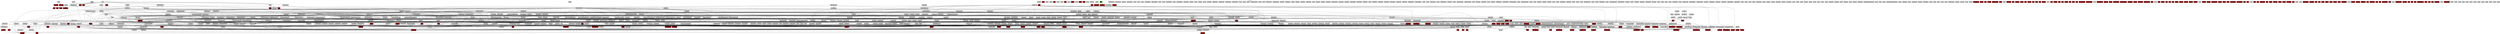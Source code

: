 digraph GRAPH_0 {

  // Generated by Graph::Easy 0.76 at Wed Aug 16 15:03:41 2023

  edge [ arrowhead=normal ];
  graph [ label="Call Gdl", labelloc=top ];
  node [
    fillcolor=white,
    fontsize=11,
    shape=box,
    style=filled ];

  0 [ color="#000000", fillcolor="#c0c0c0", fontcolor="#000000", label=".init_proc\l" ]
  1 [ color="#000000", fillcolor="#c0c0c0", fontcolor="#000000", label="sub_4020\l" ]
  10 [ color="#000000", fillcolor="#c0c0c0", fontcolor="#000000", label="sub_40B0\l" ]
  100 [ color="#000000", fillcolor="#800000", fontcolor="#000000", label=".inflateReset\l" ]
  101 [ color="#000000", fillcolor="#800000", fontcolor="#000000", label=".memset\l" ]
  102 [ color="#000000", fillcolor="#800000", fontcolor="#000000", label=".jbg_dec_getsize\l" ]
  103 [ color="#000000", fillcolor="#800000", fontcolor="#000000", label=".close\l" ]
  104 [ color="#000000", fillcolor="#800000", fontcolor="#000000", label=".__longjmp_chk\l" ]
  105 [ color="#000000", fillcolor="#800000", fontcolor="#000000", label=".inflateEnd\l" ]
  106 [ color="#000000", fillcolor="#800000", fontcolor="#000000", label=".exp\l" ]
  107 [ color="#000000", fillcolor="#800000", fontcolor="#000000", label=".__fprintf_chk\l" ]
  108 [ color="#000000", fillcolor="#800000", fontcolor="#000000", label=".puts\l" ]
  109 [ color="#000000", fillcolor="#800000", fontcolor="#000000", label="._setjmp\l" ]
  11 [ color="#000000", fillcolor="#c0c0c0", fontcolor="#000000", label="sub_40C0\l" ]
  110 [ color="#000000", fillcolor="#800000", fontcolor="#000000", label=".exit\l" ]
  111 [ color="#000000", fillcolor="#800000", fontcolor="#000000", label=".__assert_fail\l" ]
  112 [ color="#000000", fillcolor="#800000", fontcolor="#000000", label=".fstat\l" ]
  113 [ color="#000000", fillcolor="#800000", fontcolor="#000000", label=".__printf_chk\l" ]
  114 [ color="#000000", fillcolor="#800000", fontcolor="#000000", label=".deflate\l" ]
  115 [ color="#000000", fillcolor="#800000", fontcolor="#000000", label=".getopt\l" ]
  116 [ color="#000000", fillcolor="#800000", fontcolor="#000000", label=".deflateInit_\l" ]
  117 [ color="#000000", fillcolor="#800000", fontcolor="#000000", label=".read\l" ]
  118 [ color="#000000", fillcolor="#800000", fontcolor="#000000", label=".strncmp\l" ]
  119 [ color="#000000", fillcolor="#800000", fontcolor="#000000", label=".malloc\l" ]
  12 [ color="#000000", fillcolor="#c0c0c0", fontcolor="#000000", label="sub_40D0\l" ]
  120 [ color="#000000", fillcolor="#800000", fontcolor="#000000", label=".jpeg_start_decompress\l" ]
  121 [ color="#000000", fillcolor="#800000", fontcolor="#000000", label=".lzma_stream_encoder\l" ]
  122 [ color="#000000", fillcolor="#800000", fontcolor="#000000", label=".jpeg_finish_compress\l" ]
  123 [ color="#000000", fillcolor="#800000", fontcolor="#000000", label=".__memcpy_chk\l" ]
  124 [ color="#000000", fillcolor="#800000", fontcolor="#000000", label=".jbg_newlen\l" ]
  125 [ color="#000000", fillcolor="#800000", fontcolor="#000000", label=".jpeg_suppress_tables\l" ]
  126 [ color="#000000", fillcolor="#800000", fontcolor="#000000", label=".jpeg_CreateDecompress\l" ]
  127 [ color="#000000", fillcolor="#800000", fontcolor="#000000", label=".jpeg_set_defaults\l" ]
  128 [ color="#000000", fillcolor="#800000", fontcolor="#000000", label=".jbg_dec_init\l" ]
  129 [ color="#000000", fillcolor="#800000", fontcolor="#000000", label=".jpeg_write_tables\l" ]
  13 [ color="#000000", fillcolor="#c0c0c0", fontcolor="#000000", label="sub_40E0\l" ]
  130 [ color="#000000", fillcolor="#800000", fontcolor="#000000", label=".jpeg_CreateCompress\l" ]
  131 [ color="#000000", fillcolor="#800000", fontcolor="#000000", label=".inflate\l" ]
  132 [ color="#000000", fillcolor="#800000", fontcolor="#000000", label=".fputc\l" ]
  133 [ color="#000000", fillcolor="#800000", fontcolor="#000000", label=".inflateSync\l" ]
  134 [ color="#000000", fillcolor="#800000", fontcolor="#000000", label=".log\l" ]
  135 [ color="#000000", fillcolor="#800000", fontcolor="#000000", label=".free\l" ]
  136 [ color="#000000", fillcolor="#800000", fontcolor="#000000", label=".strlen\l" ]
  137 [ color="#000000", fillcolor="#800000", fontcolor="#000000", label=".deflateEnd\l" ]
  138 [ color="#000000", fillcolor="#800000", fontcolor="#000000", label=".__vfprintf_chk\l" ]
  139 [ color="#000000", fillcolor="#800000", fontcolor="#000000", label=".__ctype_b_loc\l" ]
  14 [ color="#000000", fillcolor="#c0c0c0", fontcolor="#000000", label="sub_40F0\l" ]
  140 [ color="#000000", fillcolor="#800000", fontcolor="#000000", label=".deflateReset\l" ]
  141 [ color="#000000", fillcolor="#800000", fontcolor="#000000", label=".jpeg_destroy\l" ]
  142 [ color="#000000", fillcolor="#800000", fontcolor="#000000", label=".jbg_enc_free\l" ]
  143 [ color="#000000", fillcolor="#800000", fontcolor="#000000", label=".jbg_dec_free\l" ]
  144 [ color="#000000", fillcolor="#800000", fontcolor="#000000", label=".jpeg_write_scanlines\l" ]
  145 [ color="#000000", fillcolor="#800000", fontcolor="#000000", label=".jbg_enc_init\l" ]
  146 [ color="#000000", fillcolor="#800000", fontcolor="#000000", label=".jbg_dec_in\l" ]
  147 [ color="#000000", fillcolor="#800000", fontcolor="#000000", label=".strerror\l" ]
  148 [ color="#000000", fillcolor="#800000", fontcolor="#000000", label=".jpeg_read_raw_data\l" ]
  149 [ color="#000000", fillcolor="#800000", fontcolor="#000000", label=".jpeg_write_raw_data\l" ]
  15 [ color="#000000", fillcolor="#c0c0c0", fontcolor="#000000", label="sub_4100\l" ]
  150 [ color="#000000", fillcolor="#800000", fontcolor="#000000", label=".fputs\l" ]
  151 [ color="#000000", fillcolor="#800000", fontcolor="#000000", label=".lseek\l" ]
  152 [ color="#000000", fillcolor="#800000", fontcolor="#000000", label=".strtol\l" ]
  153 [ color="#000000", fillcolor="#800000", fontcolor="#000000", label=".putc\l" ]
  154 [ color="#000000", fillcolor="#800000", fontcolor="#000000", label=".lzma_lzma_preset\l" ]
  155 [ color="#000000", fillcolor="#800000", fontcolor="#000000", label=".setbuf\l" ]
  156 [ color="#000000", fillcolor="#800000", fontcolor="#000000", label=".memmove\l" ]
  157 [ color="#000000", fillcolor="#800000", fontcolor="#000000", label=".jpeg_std_error\l" ]
  158 [ color="#000000", fillcolor="#800000", fontcolor="#000000", label=".lzma_code\l" ]
  159 [ color="#000000", fillcolor="#800000", fontcolor="#000000", label=".jpeg_abort\l" ]
  16 [ color="#000000", fillcolor="#c0c0c0", fontcolor="#000000", label="sub_4110\l" ]
  160 [ color="#000000", fillcolor="#800000", fontcolor="#000000", label=".__errno_location\l" ]
  161 [ color="#000000", fillcolor="#800000", fontcolor="#000000", label=".qsort\l" ]
  162 [ color="#000000", fillcolor="#800000", fontcolor="#000000", label=".jpeg_read_scanlines\l" ]
  163 [ color="#000000", fillcolor="#800000", fontcolor="#000000", label=".__stack_chk_fail\l" ]
  164 [ color="#000000", fillcolor="#800000", fontcolor="#000000", label=".strcmp\l" ]
  165 [ color="#000000", fillcolor="#800000", fontcolor="#000000", label=".strcpy\l" ]
  166 [ color="#000000", fillcolor="#800000", fontcolor="#000000", label=".lzma_end\l" ]
  167 [ color="#000000", fillcolor="#800000", fontcolor="#000000", label=".inflateInit_\l" ]
  168 [ color="#000000", fillcolor="#800000", fontcolor="#000000", label=".memcmp\l" ]
  169 [ color="#000000", fillcolor="#800000", fontcolor="#000000", label=".jbg_strerror\l" ]
  17 [ color="#000000", fillcolor="#c0c0c0", fontcolor="#000000", label="sub_4120\l" ]
  170 [ color="#000000", fillcolor="#800000", fontcolor="#000000", label=".munmap\l" ]
  171 [ color="#000000", fillcolor="#800000", fontcolor="#000000", label=".jbg_dec_getimage\l" ]
  172 [ color="#000000", fillcolor="#800000", fontcolor="#000000", label=".__sprintf_chk\l" ]
  173 [ color="#000000", fillcolor="#800000", fontcolor="#000000", label=".__snprintf_chk\l" ]
  174 [ color="#000000", fillcolor="#800000", fontcolor="#000000", label=".jpeg_set_quality\l" ]
  175 [ color="#000000", fillcolor="#800000", fontcolor="#000000", label=".fwrite\l" ]
  176 [ color="#000000", fillcolor="#800000", fontcolor="#000000", label=".jpeg_read_header\l" ]
  177 [ color="#000000", fillcolor="#800000", fontcolor="#000000", label=".realloc\l" ]
  178 [ color="#000000", fillcolor="#800000", fontcolor="#000000", label=".rand\l" ]
  179 [ color="#000000", fillcolor="#800000", fontcolor="#000000", label=".jpeg_set_colorspace\l" ]
  18 [ color="#000000", fillcolor="#c0c0c0", fontcolor="#000000", label="sub_4130\l" ]
  180 [ color="#000000", fillcolor="#800000", fontcolor="#000000", label=".write\l" ]
  181 [ color="#000000", fillcolor="#800000", fontcolor="#000000", label=".lzma_stream_decoder\l" ]
  182 [ color="#000000", fillcolor="#800000", fontcolor="#000000", label=".deflateParams\l" ]
  183 [ color="#000000", fillcolor="#800000", fontcolor="#000000", label=".pow\l" ]
  184 [ color="#000000", fillcolor="#800000", fontcolor="#000000", label=".sqrt\l" ]
  185 [ color="#000000", fillcolor="#800000", fontcolor="#000000", label=".strtoul\l" ]
  186 [ color="#000000", fillcolor="#800000", fontcolor="#000000", label=".jpeg_finish_decompress\l" ]
  187 [ color="#000000", fillcolor="#800000", fontcolor="#000000", label=".memcpy\l" ]
  188 [ color="#000000", fillcolor="#800000", fontcolor="#000000", label=".open\l" ]
  189 [ color="#000000", fillcolor="#800000", fontcolor="#000000", label=".mmap\l" ]
  19 [ color="#000000", fillcolor="#c0c0c0", fontcolor="#000000", label="sub_4140\l" ]
  190 [ color="#000000", fillcolor="#800000", fontcolor="#000000", label=".lzma_memusage\l" ]
  191 [ color="#000000", fillcolor="#c0c0c0", fontcolor="#000000", label="main\l" ]
  192 [ color="#000000", fillcolor="#008000", label="_start\l" ]
  193 [ color="#000000", fillcolor="#c0c0c0", fontcolor="#000000", label="deregister_tm_clones\l" ]
  194 [ color="#000000", fillcolor="#c0c0c0", fontcolor="#000000", label="register_tm_clones\l" ]
  195 [ color="#000000", fillcolor="#c0c0c0", fontcolor="#000000", label="__do_global_dtors_aux\l" ]
  196 [ color="#000000", fillcolor="#c0c0c0", fontcolor="#000000", label="frame_dummy\l" ]
  197 [ color="#000000", fillcolor="#c0c0c0", fontcolor="#000000", label="PrivateErrorHandler\l" ]
  198 [ color="#000000", fillcolor="#c0c0c0", fontcolor="#000000", label="usage\l" ]
  199 [ color="#000000", fillcolor="#c0c0c0", fontcolor="#000000", label="ShowStrip\l" ]
  2 [ color="#000000", fillcolor="#c0c0c0", fontcolor="#000000", label="sub_4030\l" ]
  20 [ color="#000000", fillcolor="#c0c0c0", fontcolor="#000000", label="sub_4150\l" ]
  200 [ color="#000000", fillcolor="#c0c0c0", fontcolor="#000000", label="ShowTile\l" ]
  201 [ color="#000000", fillcolor="#c0c0c0", fontcolor="#000000", label="TIFFReadContigStripData\l" ]
  202 [ color="#000000", fillcolor="#c0c0c0", fontcolor="#000000", label="TIFFReadSeparateStripData\l" ]
  203 [ color="#000000", fillcolor="#c0c0c0", fontcolor="#000000", label="TIFFReadContigTileData\l" ]
  204 [ color="#000000", fillcolor="#c0c0c0", fontcolor="#000000", label="TIFFReadSeparateTileData\l" ]
  205 [ color="#000000", fillcolor="#c0c0c0", fontcolor="#000000", label="TIFFReadData\l" ]
  206 [ color="#000000", fillcolor="#c0c0c0", fontcolor="#000000", label="TIFFReadRawData\l" ]
  207 [ color="#000000", fillcolor="#c0c0c0", fontcolor="#000000", label="tiffinfo\l" ]
  208 [ color="#000000", fillcolor="#c0c0c0", fontcolor="#000000", label="_TIFFMultiply32\l" ]
  209 [ color="#000000", fillcolor="#c0c0c0", fontcolor="#000000", label="_TIFFMultiply64\l" ]
  21 [ color="#000000", fillcolor="#c0c0c0", fontcolor="#000000", label="sub_4160\l" ]
  210 [ color="#000000", fillcolor="#c0c0c0", fontcolor="#000000", label="_TIFFCheckRealloc\l" ]
  211 [ color="#000000", fillcolor="#c0c0c0", fontcolor="#000000", label="_TIFFCheckMalloc\l" ]
  212 [ color="#000000", fillcolor="#c0c0c0", fontcolor="#000000", label="TIFFVGetFieldDefaulted\l" ]
  213 [ color="#000000", fillcolor="#c0c0c0", fontcolor="#000000", label="TIFFGetFieldDefaulted\l" ]
  214 [ color="#000000", fillcolor="#c0c0c0", fontcolor="#000000", label="_TIFFUInt64ToFloat\l" ]
  215 [ color="#000000", fillcolor="#c0c0c0", fontcolor="#000000", label="_TIFFUInt64ToDouble\l" ]
  216 [ color="#000000", fillcolor="#c0c0c0", fontcolor="#000000", label="TIFFCleanup\l" ]
  217 [ color="#000000", fillcolor="#c0c0c0", fontcolor="#000000", label="TIFFClose\l" ]
  218 [ color="#000000", fillcolor="#c0c0c0", fontcolor="#000000", label="setByteArray\l" ]
  219 [ color="#000000", fillcolor="#c0c0c0", fontcolor="#000000", label="_TIFFVGetField\l" ]
  22 [ color="#000000", fillcolor="#c0c0c0", fontcolor="#000000", label="sub_4170\l" ]
  220 [ color="#000000", fillcolor="#c0c0c0", fontcolor="#000000", label="TIFFAdvanceDirectory\l" ]
  221 [ color="#000000", fillcolor="#c0c0c0", fontcolor="#000000", label="_TIFFVSetField\l" ]
  222 [ color="#000000", fillcolor="#c0c0c0", fontcolor="#000000", label="_TIFFsetByteArray\l" ]
  223 [ color="#000000", fillcolor="#c0c0c0", fontcolor="#000000", label="_TIFFsetString\l" ]
  224 [ color="#000000", fillcolor="#c0c0c0", fontcolor="#000000", label="_TIFFsetNString\l" ]
  225 [ color="#000000", fillcolor="#c0c0c0", fontcolor="#000000", label="_TIFFsetShortArray\l" ]
  226 [ color="#000000", fillcolor="#c0c0c0", fontcolor="#000000", label="_TIFFsetLongArray\l" ]
  227 [ color="#000000", fillcolor="#c0c0c0", fontcolor="#000000", label="_TIFFsetLong8Array\l" ]
  228 [ color="#000000", fillcolor="#c0c0c0", fontcolor="#000000", label="_TIFFsetFloatArray\l" ]
  229 [ color="#000000", fillcolor="#c0c0c0", fontcolor="#000000", label="_TIFFsetDoubleArray\l" ]
  23 [ color="#000000", fillcolor="#c0c0c0", fontcolor="#000000", label="sub_4180\l" ]
  230 [ color="#000000", fillcolor="#c0c0c0", fontcolor="#000000", label="TIFFUnsetField\l" ]
  231 [ color="#000000", fillcolor="#c0c0c0", fontcolor="#000000", label="TIFFVSetField\l" ]
  232 [ color="#000000", fillcolor="#c0c0c0", fontcolor="#000000", label="TIFFSetField\l" ]
  233 [ color="#000000", fillcolor="#c0c0c0", fontcolor="#000000", label="TIFFVGetField\l" ]
  234 [ color="#000000", fillcolor="#c0c0c0", fontcolor="#000000", label="TIFFGetField\l" ]
  235 [ color="#000000", fillcolor="#c0c0c0", fontcolor="#000000", label="TIFFFreeDirectory\l" ]
  236 [ color="#000000", fillcolor="#c0c0c0", fontcolor="#000000", label="TIFFSetTagExtender\l" ]
  237 [ color="#000000", fillcolor="#c0c0c0", fontcolor="#000000", label="TIFFDefaultDirectory\l" ]
  238 [ color="#000000", fillcolor="#c0c0c0", fontcolor="#000000", label="TIFFCreateDirectory\l" ]
  239 [ color="#000000", fillcolor="#c0c0c0", fontcolor="#000000", label="TIFFCreateCustomDirectory\l" ]
  24 [ color="#000000", fillcolor="#c0c0c0", fontcolor="#000000", label="sub_4190\l" ]
  240 [ color="#000000", fillcolor="#c0c0c0", fontcolor="#000000", label="TIFFCreateEXIFDirectory\l" ]
  241 [ color="#000000", fillcolor="#c0c0c0", fontcolor="#000000", label="TIFFNumberOfDirectories\l" ]
  242 [ color="#000000", fillcolor="#c0c0c0", fontcolor="#000000", label="TIFFSetDirectory\l" ]
  243 [ color="#000000", fillcolor="#c0c0c0", fontcolor="#000000", label="TIFFSetSubDirectory\l" ]
  244 [ color="#000000", fillcolor="#c0c0c0", fontcolor="#000000", label="TIFFCurrentDirOffset\l" ]
  245 [ color="#000000", fillcolor="#c0c0c0", fontcolor="#000000", label="TIFFLastDirectory\l" ]
  246 [ color="#000000", fillcolor="#c0c0c0", fontcolor="#000000", label="TIFFUnlinkDirectory\l" ]
  247 [ color="#000000", fillcolor="#c0c0c0", fontcolor="#000000", label="tagCompare\l" ]
  248 [ color="#000000", fillcolor="#c0c0c0", fontcolor="#000000", label="_TIFFGetFields\l" ]
  249 [ color="#000000", fillcolor="#c0c0c0", fontcolor="#000000", label="_TIFFGetExifFields\l" ]
  25 [ color="#000000", fillcolor="#c0c0c0", fontcolor="#000000", label="sub_41A0\l" ]
  250 [ color="#000000", fillcolor="#c0c0c0", fontcolor="#000000", label="_TIFFPrintFieldInfo\l" ]
  251 [ color="#000000", fillcolor="#c0c0c0", fontcolor="#000000", label="TIFFDataWidth\l" ]
  252 [ color="#000000", fillcolor="#c0c0c0", fontcolor="#000000", label="_TIFFDataSize\l" ]
  253 [ color="#000000", fillcolor="#c0c0c0", fontcolor="#000000", label="TIFFFindField\l" ]
  254 [ color="#000000", fillcolor="#c0c0c0", fontcolor="#000000", label="_TIFFMergeFields\l" ]
  255 [ color="#000000", fillcolor="#c0c0c0", fontcolor="#000000", label="_TIFFSetupFields\l" ]
  256 [ color="#000000", fillcolor="#c0c0c0", fontcolor="#000000", label="_TIFFFindFieldByName\l" ]
  257 [ color="#000000", fillcolor="#c0c0c0", fontcolor="#000000", label="TIFFFieldWithTag\l" ]
  258 [ color="#000000", fillcolor="#c0c0c0", fontcolor="#000000", label="TIFFFieldWithName\l" ]
  259 [ color="#000000", fillcolor="#c0c0c0", fontcolor="#000000", label="TIFFFieldTag\l" ]
  26 [ color="#000000", fillcolor="#c0c0c0", fontcolor="#000000", label="sub_41B0\l" ]
  260 [ color="#000000", fillcolor="#c0c0c0", fontcolor="#000000", label="TIFFFieldName\l" ]
  261 [ color="#000000", fillcolor="#c0c0c0", fontcolor="#000000", label="TIFFFieldDataType\l" ]
  262 [ color="#000000", fillcolor="#c0c0c0", fontcolor="#000000", label="TIFFFieldPassCount\l" ]
  263 [ color="#000000", fillcolor="#c0c0c0", fontcolor="#000000", label="TIFFFieldReadCount\l" ]
  264 [ color="#000000", fillcolor="#c0c0c0", fontcolor="#000000", label="TIFFFieldWriteCount\l" ]
  265 [ color="#000000", fillcolor="#c0c0c0", fontcolor="#000000", label="_TIFFCreateAnonField\l" ]
  266 [ color="#000000", fillcolor="#c0c0c0", fontcolor="#000000", label="_TIFFFindOrRegisterField\l" ]
  267 [ color="#000000", fillcolor="#c0c0c0", fontcolor="#000000", label="TIFFMergeFieldInfo\l" ]
  268 [ color="#000000", fillcolor="#c0c0c0", fontcolor="#000000", label="TIFFReadDirEntryOutputErr\l" ]
  269 [ color="#000000", fillcolor="#c0c0c0", fontcolor="#000000", label="TIFFReadDirEntryData\l" ]
  27 [ color="#000000", fillcolor="#c0c0c0", fontcolor="#000000", label="sub_41C0\l" ]
  270 [ color="#000000", fillcolor="#c0c0c0", fontcolor="#000000", label="TIFFReadDirEntryCheckedLong8\l" ]
  271 [ color="#000000", fillcolor="#c0c0c0", fontcolor="#000000", label="TIFFReadDirEntryCheckedSlong8\l" ]
  272 [ color="#000000", fillcolor="#c0c0c0", fontcolor="#000000", label="TIFFReadDirEntryCheckedDouble\l" ]
  273 [ color="#000000", fillcolor="#c0c0c0", fontcolor="#000000", label="TIFFReadDirEntryCheckedRational\l" ]
  274 [ color="#000000", fillcolor="#c0c0c0", fontcolor="#000000", label="TIFFReadDirEntryCheckedSrational\l" ]
  275 [ color="#000000", fillcolor="#c0c0c0", fontcolor="#000000", label="TIFFReadDirEntryArray\l" ]
  276 [ color="#000000", fillcolor="#c0c0c0", fontcolor="#000000", label="EstimateStripByteCounts\l" ]
  277 [ color="#000000", fillcolor="#c0c0c0", fontcolor="#000000", label="TIFFReadDirEntryShort\l" ]
  278 [ color="#000000", fillcolor="#c0c0c0", fontcolor="#000000", label="TIFFReadDirEntryDoubleArray\l" ]
  279 [ color="#000000", fillcolor="#c0c0c0", fontcolor="#000000", label="TIFFReadDirEntryLong8Array\l" ]
  28 [ color="#000000", fillcolor="#c0c0c0", fontcolor="#000000", label="sub_41D0\l" ]
  280 [ color="#000000", fillcolor="#c0c0c0", fontcolor="#000000", label="TIFFReadDirEntryByteArray\l" ]
  281 [ color="#000000", fillcolor="#c0c0c0", fontcolor="#000000", label="TIFFReadDirEntryLongArray\l" ]
  282 [ color="#000000", fillcolor="#c0c0c0", fontcolor="#000000", label="TIFFReadDirEntryFloatArray\l" ]
  283 [ color="#000000", fillcolor="#c0c0c0", fontcolor="#000000", label="TIFFReadDirEntryIfd8Array\l" ]
  284 [ color="#000000", fillcolor="#c0c0c0", fontcolor="#000000", label="TIFFReadDirEntryShortArray\l" ]
  285 [ color="#000000", fillcolor="#c0c0c0", fontcolor="#000000", label="TIFFReadDirectoryFindFieldInfo\l" ]
  286 [ color="#000000", fillcolor="#c0c0c0", fontcolor="#000000", label="TIFFFetchDirectory\l" ]
  287 [ color="#000000", fillcolor="#c0c0c0", fontcolor="#000000", label="TIFFFetchStripThing\l" ]
  288 [ color="#000000", fillcolor="#c0c0c0", fontcolor="#000000", label="TIFFReadDirEntryPersampleShort\l" ]
  289 [ color="#000000", fillcolor="#c0c0c0", fontcolor="#000000", label="TIFFFetchNormalTag\l" ]
  29 [ color="#000000", fillcolor="#c0c0c0", fontcolor="#000000", label="sub_41E0\l" ]
  290 [ color="#000000", fillcolor="#c0c0c0", fontcolor="#000000", label="TIFFReadDirectory\l" ]
  291 [ color="#000000", fillcolor="#c0c0c0", fontcolor="#000000", label="TIFFReadCustomDirectory\l" ]
  292 [ color="#000000", fillcolor="#c0c0c0", fontcolor="#000000", label="TIFFReadEXIFDirectory\l" ]
  293 [ color="#000000", fillcolor="#c0c0c0", fontcolor="#000000", label="_TIFFFillStriles\l" ]
  294 [ color="#000000", fillcolor="#c0c0c0", fontcolor="#000000", label="TIFFSetErrorHandler\l" ]
  295 [ color="#000000", fillcolor="#c0c0c0", fontcolor="#000000", label="TIFFSetErrorHandlerExt\l" ]
  296 [ color="#000000", fillcolor="#c0c0c0", fontcolor="#000000", label="TIFFError\l" ]
  297 [ color="#000000", fillcolor="#c0c0c0", fontcolor="#000000", label="TIFFErrorExt\l" ]
  298 [ color="#000000", fillcolor="#c0c0c0", fontcolor="#000000", label="TIFFFlushData\l" ]
  299 [ color="#000000", fillcolor="#c0c0c0", fontcolor="#000000", label="TIFFFlush\l" ]
  3 [ color="#000000", fillcolor="#c0c0c0", fontcolor="#000000", label="sub_4040\l" ]
  30 [ color="#000000", fillcolor="#c0c0c0", fontcolor="#000000", label="sub_41F0\l" ]
  300 [ color="#000000", fillcolor="#c0c0c0", fontcolor="#000000", label="_tiffDummyMapProc\l" ]
  301 [ color="#000000", fillcolor="#c0c0c0", fontcolor="#000000", label="_tiffDummyUnmapProc\l" ]
  302 [ color="#000000", fillcolor="#c0c0c0", fontcolor="#000000", label="_TIFFgetMode\l" ]
  303 [ color="#000000", fillcolor="#c0c0c0", fontcolor="#000000", label="TIFFClientOpen\l" ]
  304 [ color="#000000", fillcolor="#c0c0c0", fontcolor="#000000", label="TIFFFileName\l" ]
  305 [ color="#000000", fillcolor="#c0c0c0", fontcolor="#000000", label="TIFFSetFileName\l" ]
  306 [ color="#000000", fillcolor="#c0c0c0", fontcolor="#000000", label="TIFFFileno\l" ]
  307 [ color="#000000", fillcolor="#c0c0c0", fontcolor="#000000", label="TIFFSetFileno\l" ]
  308 [ color="#000000", fillcolor="#c0c0c0", fontcolor="#000000", label="TIFFClientdata\l" ]
  309 [ color="#000000", fillcolor="#c0c0c0", fontcolor="#000000", label="TIFFSetClientdata\l" ]
  31 [ color="#000000", fillcolor="#c0c0c0", fontcolor="#000000", label="sub_4200\l" ]
  310 [ color="#000000", fillcolor="#c0c0c0", fontcolor="#000000", label="TIFFGetMode\l" ]
  311 [ color="#000000", fillcolor="#c0c0c0", fontcolor="#000000", label="TIFFSetMode\l" ]
  312 [ color="#000000", fillcolor="#c0c0c0", fontcolor="#000000", label="TIFFIsTiled\l" ]
  313 [ color="#000000", fillcolor="#c0c0c0", fontcolor="#000000", label="TIFFCurrentRow\l" ]
  314 [ color="#000000", fillcolor="#c0c0c0", fontcolor="#000000", label="TIFFCurrentDirectory\l" ]
  315 [ color="#000000", fillcolor="#c0c0c0", fontcolor="#000000", label="TIFFCurrentStrip\l" ]
  316 [ color="#000000", fillcolor="#c0c0c0", fontcolor="#000000", label="TIFFCurrentTile\l" ]
  317 [ color="#000000", fillcolor="#c0c0c0", fontcolor="#000000", label="TIFFIsByteSwapped\l" ]
  318 [ color="#000000", fillcolor="#c0c0c0", fontcolor="#000000", label="TIFFIsUpSampled\l" ]
  319 [ color="#000000", fillcolor="#c0c0c0", fontcolor="#000000", label="TIFFIsMSB2LSB\l" ]
  32 [ color="#000000", fillcolor="#c0c0c0", fontcolor="#000000", label="sub_4210\l" ]
  320 [ color="#000000", fillcolor="#c0c0c0", fontcolor="#000000", label="TIFFIsBigEndian\l" ]
  321 [ color="#000000", fillcolor="#c0c0c0", fontcolor="#000000", label="TIFFGetReadProc\l" ]
  322 [ color="#000000", fillcolor="#c0c0c0", fontcolor="#000000", label="TIFFGetWriteProc\l" ]
  323 [ color="#000000", fillcolor="#c0c0c0", fontcolor="#000000", label="TIFFGetSeekProc\l" ]
  324 [ color="#000000", fillcolor="#c0c0c0", fontcolor="#000000", label="TIFFGetCloseProc\l" ]
  325 [ color="#000000", fillcolor="#c0c0c0", fontcolor="#000000", label="TIFFGetSizeProc\l" ]
  326 [ color="#000000", fillcolor="#c0c0c0", fontcolor="#000000", label="TIFFGetMapFileProc\l" ]
  327 [ color="#000000", fillcolor="#c0c0c0", fontcolor="#000000", label="TIFFGetUnmapFileProc\l" ]
  328 [ color="#000000", fillcolor="#c0c0c0", fontcolor="#000000", label="_TIFFprintAsciiBounded\l" ]
  329 [ color="#000000", fillcolor="#c0c0c0", fontcolor="#000000", label="TIFFPrintDirectory\l" ]
  33 [ color="#000000", fillcolor="#c0c0c0", fontcolor="#000000", label="sub_4220\l" ]
  330 [ color="#000000", fillcolor="#c0c0c0", fontcolor="#000000", label="_TIFFprintAscii\l" ]
  331 [ color="#000000", fillcolor="#c0c0c0", fontcolor="#000000", label="_TIFFprintAsciiTag\l" ]
  332 [ color="#000000", fillcolor="#c0c0c0", fontcolor="#000000", label="TIFFReadRawStrip1\l" ]
  333 [ color="#000000", fillcolor="#c0c0c0", fontcolor="#000000", label="TIFFReadRawTile1\l" ]
  334 [ color="#000000", fillcolor="#c0c0c0", fontcolor="#000000", label="TIFFStartStrip\l" ]
  335 [ color="#000000", fillcolor="#c0c0c0", fontcolor="#000000", label="TIFFReadRawStrip\l" ]
  336 [ color="#000000", fillcolor="#c0c0c0", fontcolor="#000000", label="TIFFReadRawTile\l" ]
  337 [ color="#000000", fillcolor="#c0c0c0", fontcolor="#000000", label="TIFFReadBufferSetup\l" ]
  338 [ color="#000000", fillcolor="#c0c0c0", fontcolor="#000000", label="TIFFFillStrip\l" ]
  339 [ color="#000000", fillcolor="#c0c0c0", fontcolor="#000000", label="TIFFReadEncodedStrip\l" ]
  34 [ color="#000000", fillcolor="#c0c0c0", fontcolor="#000000", label="sub_4230\l" ]
  340 [ color="#000000", fillcolor="#c0c0c0", fontcolor="#000000", label="TIFFFillTile\l" ]
  341 [ color="#000000", fillcolor="#c0c0c0", fontcolor="#000000", label="TIFFReadEncodedTile\l" ]
  342 [ color="#000000", fillcolor="#c0c0c0", fontcolor="#000000", label="TIFFReadTile\l" ]
  343 [ color="#000000", fillcolor="#c0c0c0", fontcolor="#000000", label="TIFFReadScanline\l" ]
  344 [ color="#000000", fillcolor="#c0c0c0", fontcolor="#000000", label="_TIFFNoPostDecode\l" ]
  345 [ color="#000000", fillcolor="#c0c0c0", fontcolor="#000000", label="_TIFFSwab16BitData\l" ]
  346 [ color="#000000", fillcolor="#c0c0c0", fontcolor="#000000", label="_TIFFSwab24BitData\l" ]
  347 [ color="#000000", fillcolor="#c0c0c0", fontcolor="#000000", label="_TIFFSwab32BitData\l" ]
  348 [ color="#000000", fillcolor="#c0c0c0", fontcolor="#000000", label="_TIFFSwab64BitData\l" ]
  349 [ color="#000000", fillcolor="#c0c0c0", fontcolor="#000000", label="TIFFComputeStrip\l" ]
  35 [ color="#000000", fillcolor="#c0c0c0", fontcolor="#000000", label="sub_4240\l" ]
  350 [ color="#000000", fillcolor="#c0c0c0", fontcolor="#000000", label="TIFFNumberOfStrips\l" ]
  351 [ color="#000000", fillcolor="#c0c0c0", fontcolor="#000000", label="TIFFRawStripSize64\l" ]
  352 [ color="#000000", fillcolor="#c0c0c0", fontcolor="#000000", label="TIFFRawStripSize\l" ]
  353 [ color="#000000", fillcolor="#c0c0c0", fontcolor="#000000", label="TIFFDefaultStripSize\l" ]
  354 [ color="#000000", fillcolor="#c0c0c0", fontcolor="#000000", label="TIFFScanlineSize64\l" ]
  355 [ color="#000000", fillcolor="#c0c0c0", fontcolor="#000000", label="TIFFVStripSize64\l" ]
  356 [ color="#000000", fillcolor="#c0c0c0", fontcolor="#000000", label="TIFFVStripSize\l" ]
  357 [ color="#000000", fillcolor="#c0c0c0", fontcolor="#000000", label="TIFFStripSize64\l" ]
  358 [ color="#000000", fillcolor="#c0c0c0", fontcolor="#000000", label="TIFFStripSize\l" ]
  359 [ color="#000000", fillcolor="#c0c0c0", fontcolor="#000000", label="_TIFFDefaultStripSize\l" ]
  36 [ color="#000000", fillcolor="#c0c0c0", fontcolor="#000000", label="sub_4250\l" ]
  360 [ color="#000000", fillcolor="#c0c0c0", fontcolor="#000000", label="TIFFScanlineSize\l" ]
  361 [ color="#000000", fillcolor="#c0c0c0", fontcolor="#000000", label="TIFFRasterScanlineSize64\l" ]
  362 [ color="#000000", fillcolor="#c0c0c0", fontcolor="#000000", label="TIFFRasterScanlineSize\l" ]
  363 [ color="#000000", fillcolor="#c0c0c0", fontcolor="#000000", label="TIFFSwabShort\l" ]
  364 [ color="#000000", fillcolor="#c0c0c0", fontcolor="#000000", label="TIFFSwabLong\l" ]
  365 [ color="#000000", fillcolor="#c0c0c0", fontcolor="#000000", label="TIFFSwabLong8\l" ]
  366 [ color="#000000", fillcolor="#c0c0c0", fontcolor="#000000", label="TIFFSwabArrayOfShort\l" ]
  367 [ color="#000000", fillcolor="#c0c0c0", fontcolor="#000000", label="TIFFSwabArrayOfTriples\l" ]
  368 [ color="#000000", fillcolor="#c0c0c0", fontcolor="#000000", label="TIFFSwabArrayOfLong\l" ]
  369 [ color="#000000", fillcolor="#c0c0c0", fontcolor="#000000", label="TIFFSwabArrayOfLong8\l" ]
  37 [ color="#000000", fillcolor="#c0c0c0", fontcolor="#000000", label="sub_4260\l" ]
  370 [ color="#000000", fillcolor="#c0c0c0", fontcolor="#000000", label="TIFFSwabFloat\l" ]
  371 [ color="#000000", fillcolor="#c0c0c0", fontcolor="#000000", label="TIFFSwabArrayOfFloat\l" ]
  372 [ color="#000000", fillcolor="#c0c0c0", fontcolor="#000000", label="TIFFSwabDouble\l" ]
  373 [ color="#000000", fillcolor="#c0c0c0", fontcolor="#000000", label="TIFFSwabArrayOfDouble\l" ]
  374 [ color="#000000", fillcolor="#c0c0c0", fontcolor="#000000", label="TIFFGetBitRevTable\l" ]
  375 [ color="#000000", fillcolor="#c0c0c0", fontcolor="#000000", label="TIFFReverseBits\l" ]
  376 [ color="#000000", fillcolor="#c0c0c0", fontcolor="#000000", label="TIFFComputeTile\l" ]
  377 [ color="#000000", fillcolor="#c0c0c0", fontcolor="#000000", label="TIFFCheckTile\l" ]
  378 [ color="#000000", fillcolor="#c0c0c0", fontcolor="#000000", label="TIFFNumberOfTiles\l" ]
  379 [ color="#000000", fillcolor="#c0c0c0", fontcolor="#000000", label="TIFFTileRowSize64\l" ]
  38 [ color="#000000", fillcolor="#c0c0c0", fontcolor="#000000", label="sub_4270\l" ]
  380 [ color="#000000", fillcolor="#c0c0c0", fontcolor="#000000", label="TIFFVTileSize64_0\l" ]
  381 [ color="#000000", fillcolor="#c0c0c0", fontcolor="#000000", label="TIFFTileRowSize\l" ]
  382 [ color="#000000", fillcolor="#c0c0c0", fontcolor="#000000", label="TIFFVTileSize64\l" ]
  383 [ color="#000000", fillcolor="#c0c0c0", fontcolor="#000000", label="TIFFVTileSize\l" ]
  384 [ color="#000000", fillcolor="#c0c0c0", fontcolor="#000000", label="TIFFTileSize64\l" ]
  385 [ color="#000000", fillcolor="#c0c0c0", fontcolor="#000000", label="TIFFTileSize\l" ]
  386 [ color="#000000", fillcolor="#c0c0c0", fontcolor="#000000", label="TIFFDefaultTileSize\l" ]
  387 [ color="#000000", fillcolor="#c0c0c0", fontcolor="#000000", label="_TIFFDefaultTileSize\l" ]
  388 [ color="#000000", fillcolor="#c0c0c0", fontcolor="#000000", label="TIFFGetVersion\l" ]
  389 [ color="#000000", fillcolor="#c0c0c0", fontcolor="#000000", label="TIFFSetWarningHandler\l" ]
  39 [ color="#000000", fillcolor="#c0c0c0", fontcolor="#000000", label="sub_4280\l" ]
  390 [ color="#000000", fillcolor="#c0c0c0", fontcolor="#000000", label="TIFFSetWarningHandlerExt\l" ]
  391 [ color="#000000", fillcolor="#c0c0c0", fontcolor="#000000", label="TIFFWarning\l" ]
  392 [ color="#000000", fillcolor="#c0c0c0", fontcolor="#000000", label="TIFFWarningExt\l" ]
  393 [ color="#000000", fillcolor="#c0c0c0", fontcolor="#000000", label="TIFFAppendToStrip\l" ]
  394 [ color="#000000", fillcolor="#c0c0c0", fontcolor="#000000", label="TIFFGrowStrips\l" ]
  395 [ color="#000000", fillcolor="#c0c0c0", fontcolor="#000000", label="TIFFSetupStrips\l" ]
  396 [ color="#000000", fillcolor="#c0c0c0", fontcolor="#000000", label="TIFFWriteCheck\l" ]
  397 [ color="#000000", fillcolor="#c0c0c0", fontcolor="#000000", label="TIFFWriteRawStrip\l" ]
  398 [ color="#000000", fillcolor="#c0c0c0", fontcolor="#000000", label="TIFFWriteRawTile\l" ]
  399 [ color="#000000", fillcolor="#c0c0c0", fontcolor="#000000", label="TIFFWriteBufferSetup\l" ]
  4 [ color="#000000", fillcolor="#c0c0c0", fontcolor="#000000", label="sub_4050\l" ]
  40 [ color="#000000", fillcolor="#c0c0c0", fontcolor="#000000", label="sub_4290\l" ]
  400 [ color="#000000", fillcolor="#c0c0c0", fontcolor="#000000", label="TIFFWriteScanline\l" ]
  401 [ color="#000000", fillcolor="#c0c0c0", fontcolor="#000000", label="TIFFWriteEncodedStrip\l" ]
  402 [ color="#000000", fillcolor="#c0c0c0", fontcolor="#000000", label="TIFFWriteEncodedTile\l" ]
  403 [ color="#000000", fillcolor="#c0c0c0", fontcolor="#000000", label="TIFFWriteTile\l" ]
  404 [ color="#000000", fillcolor="#c0c0c0", fontcolor="#000000", label="TIFFFlushData1\l" ]
  405 [ color="#000000", fillcolor="#c0c0c0", fontcolor="#000000", label="TIFFSetWriteOffset\l" ]
  406 [ color="#000000", fillcolor="#c0c0c0", fontcolor="#000000", label="_tiffUnmapProc\l" ]
  407 [ color="#000000", fillcolor="#c0c0c0", fontcolor="#000000", label="_tiffSizeProc\l" ]
  408 [ color="#000000", fillcolor="#c0c0c0", fontcolor="#000000", label="_tiffCloseProc\l" ]
  409 [ color="#000000", fillcolor="#c0c0c0", fontcolor="#000000", label="_tiffSeekProc\l" ]
  41 [ color="#000000", fillcolor="#c0c0c0", fontcolor="#000000", label="sub_42A0\l" ]
  410 [ color="#000000", fillcolor="#c0c0c0", fontcolor="#000000", label="_tiffWriteProc\l" ]
  411 [ color="#000000", fillcolor="#c0c0c0", fontcolor="#000000", label="_tiffReadProc\l" ]
  412 [ color="#000000", fillcolor="#c0c0c0", fontcolor="#000000", label="unixWarningHandler\l" ]
  413 [ color="#000000", fillcolor="#c0c0c0", fontcolor="#000000", label="unixErrorHandler\l" ]
  414 [ color="#000000", fillcolor="#c0c0c0", fontcolor="#000000", label="_tiffMapProc\l" ]
  415 [ color="#000000", fillcolor="#c0c0c0", fontcolor="#000000", label="TIFFFdOpen\l" ]
  416 [ color="#000000", fillcolor="#c0c0c0", fontcolor="#000000", label="TIFFOpen\l" ]
  417 [ color="#000000", fillcolor="#c0c0c0", fontcolor="#000000", label="_TIFFmalloc\l" ]
  418 [ color="#000000", fillcolor="#c0c0c0", fontcolor="#000000", label="_TIFFfree\l" ]
  419 [ color="#000000", fillcolor="#c0c0c0", fontcolor="#000000", label="_TIFFrealloc\l" ]
  42 [ color="#000000", fillcolor="#c0c0c0", fontcolor="#000000", label="sub_42B0\l" ]
  420 [ color="#000000", fillcolor="#c0c0c0", fontcolor="#000000", label="_TIFFmemset\l" ]
  421 [ color="#000000", fillcolor="#c0c0c0", fontcolor="#000000", label="_TIFFmemcpy\l" ]
  422 [ color="#000000", fillcolor="#c0c0c0", fontcolor="#000000", label="_TIFFmemcmp\l" ]
  423 [ color="#000000", fillcolor="#c0c0c0", fontcolor="#000000", label="_TIFFNoFixupTags\l" ]
  424 [ color="#000000", fillcolor="#c0c0c0", fontcolor="#000000", label="_TIFFNoPreCode\l" ]
  425 [ color="#000000", fillcolor="#c0c0c0", fontcolor="#000000", label="_TIFFvoid\l" ]
  426 [ color="#000000", fillcolor="#c0c0c0", fontcolor="#000000", label="_TIFFNoSeek\l" ]
  427 [ color="#000000", fillcolor="#c0c0c0", fontcolor="#000000", label="_TIFFtrue\l" ]
  428 [ color="#000000", fillcolor="#c0c0c0", fontcolor="#000000", label="_TIFFNoTileDecode\l" ]
  429 [ color="#000000", fillcolor="#c0c0c0", fontcolor="#000000", label="_TIFFNoRowEncode\l" ]
  43 [ color="#000000", fillcolor="#c0c0c0", fontcolor="#000000", label="sub_42C0\l" ]
  430 [ color="#000000", fillcolor="#c0c0c0", fontcolor="#000000", label="_TIFFNoStripEncode\l" ]
  431 [ color="#000000", fillcolor="#c0c0c0", fontcolor="#000000", label="_TIFFNoTileEncode\l" ]
  432 [ color="#000000", fillcolor="#c0c0c0", fontcolor="#000000", label="_TIFFNoStripDecode\l" ]
  433 [ color="#000000", fillcolor="#c0c0c0", fontcolor="#000000", label="_TIFFNoRowDecode\l" ]
  434 [ color="#000000", fillcolor="#c0c0c0", fontcolor="#000000", label="_TIFFSetDefaultCompressionState\l" ]
  435 [ color="#000000", fillcolor="#c0c0c0", fontcolor="#000000", label="TIFFSetCompressionScheme\l" ]
  436 [ color="#000000", fillcolor="#c0c0c0", fontcolor="#000000", label="TIFFFindCODEC\l" ]
  437 [ color="#000000", fillcolor="#c0c0c0", fontcolor="#000000", label="TIFFRegisterCODEC\l" ]
  438 [ color="#000000", fillcolor="#c0c0c0", fontcolor="#000000", label="TIFFUnRegisterCODEC\l" ]
  439 [ color="#000000", fillcolor="#c0c0c0", fontcolor="#000000", label="TIFFGetConfiguredCODECs\l" ]
  44 [ color="#000000", fillcolor="#c0c0c0", fontcolor="#000000", label="sub_42D0\l" ]
  440 [ color="#000000", fillcolor="#c0c0c0", fontcolor="#000000", label="TIFFWriteDirectoryTagData\l" ]
  441 [ color="#000000", fillcolor="#c0c0c0", fontcolor="#000000", label="TIFFWriteDirectoryTagRational\l" ]
  442 [ color="#000000", fillcolor="#c0c0c0", fontcolor="#000000", label="TIFFWriteDirectoryTagShortLong\l" ]
  443 [ color="#000000", fillcolor="#c0c0c0", fontcolor="#000000", label="TIFFWriteDirectoryTagCheckedLong8Array\l" ]
  444 [ color="#000000", fillcolor="#c0c0c0", fontcolor="#000000", label="TIFFWriteDirectoryTagCheckedIfd8Array\l" ]
  445 [ color="#000000", fillcolor="#c0c0c0", fontcolor="#000000", label="TIFFWriteDirectoryTagSlongArray\l" ]
  446 [ color="#000000", fillcolor="#c0c0c0", fontcolor="#000000", label="TIFFWriteDirectoryTagCheckedRationalArray\l" ]
  447 [ color="#000000", fillcolor="#c0c0c0", fontcolor="#000000", label="TIFFWriteDirectoryTagSshortArray\l" ]
  448 [ color="#000000", fillcolor="#c0c0c0", fontcolor="#000000", label="TIFFWriteDirectoryTagFloatArray\l" ]
  449 [ color="#000000", fillcolor="#c0c0c0", fontcolor="#000000", label="TIFFWriteDirectoryTagDoubleArray\l" ]
  45 [ color="#000000", fillcolor="#c0c0c0", fontcolor="#000000", label="sub_42E0\l" ]
  450 [ color="#000000", fillcolor="#c0c0c0", fontcolor="#000000", label="TIFFWriteDirectoryTagCheckedLongArray\l" ]
  451 [ color="#000000", fillcolor="#c0c0c0", fontcolor="#000000", label="TIFFWriteDirectoryTagCheckedIfdArray\l" ]
  452 [ color="#000000", fillcolor="#c0c0c0", fontcolor="#000000", label="TIFFWriteDirectoryTagCheckedShortArray\l" ]
  453 [ color="#000000", fillcolor="#c0c0c0", fontcolor="#000000", label="TIFFWriteDirectoryTagShortPerSample\l" ]
  454 [ color="#000000", fillcolor="#c0c0c0", fontcolor="#000000", label="TIFFWriteDirectoryTagLongLong8Array\l" ]
  455 [ color="#000000", fillcolor="#c0c0c0", fontcolor="#000000", label="TIFFWriteDirectoryTagShortArray\l" ]
  456 [ color="#000000", fillcolor="#c0c0c0", fontcolor="#000000", label="TIFFWriteDirectoryTagSampleformatArray\l" ]
  457 [ color="#000000", fillcolor="#c0c0c0", fontcolor="#000000", label="TIFFWriteDirectorySec\l" ]
  458 [ color="#000000", fillcolor="#c0c0c0", fontcolor="#000000", label="TIFFWriteDirectory\l" ]
  459 [ color="#000000", fillcolor="#c0c0c0", fontcolor="#000000", label="TIFFCheckpointDirectory\l" ]
  46 [ color="#000000", fillcolor="#c0c0c0", fontcolor="#000000", label="sub_42F0\l" ]
  460 [ color="#000000", fillcolor="#c0c0c0", fontcolor="#000000", label="TIFFWriteCustomDirectory\l" ]
  461 [ color="#000000", fillcolor="#c0c0c0", fontcolor="#000000", label="TIFFRewriteDirectory\l" ]
  462 [ color="#000000", fillcolor="#c0c0c0", fontcolor="#000000", label="_TIFFRewriteField\l" ]
  463 [ color="#000000", fillcolor="#c0c0c0", fontcolor="#000000", label="TIFFGetTagListCount\l" ]
  464 [ color="#000000", fillcolor="#c0c0c0", fontcolor="#000000", label="TIFFGetTagListEntry\l" ]
  465 [ color="#000000", fillcolor="#c0c0c0", fontcolor="#000000", label="TIFFAccessTagMethods\l" ]
  466 [ color="#000000", fillcolor="#c0c0c0", fontcolor="#000000", label="TIFFGetClientInfo\l" ]
  467 [ color="#000000", fillcolor="#c0c0c0", fontcolor="#000000", label="TIFFSetClientInfo\l" ]
  468 [ color="#000000", fillcolor="#c0c0c0", fontcolor="#000000", label="NotConfigured\l" ]
  469 [ color="#000000", fillcolor="#c0c0c0", fontcolor="#000000", label="_notConfigured\l" ]
  47 [ color="#000000", fillcolor="#c0c0c0", fontcolor="#000000", label="sub_4300\l" ]
  470 [ color="#000000", fillcolor="#c0c0c0", fontcolor="#000000", label="TIFFIsCODECConfigured\l" ]
  471 [ color="#000000", fillcolor="#c0c0c0", fontcolor="#000000", label="DumpFixupTags\l" ]
  472 [ color="#000000", fillcolor="#c0c0c0", fontcolor="#000000", label="DumpModeSeek\l" ]
  473 [ color="#000000", fillcolor="#c0c0c0", fontcolor="#000000", label="DumpModeEncode\l" ]
  474 [ color="#000000", fillcolor="#c0c0c0", fontcolor="#000000", label="DumpModeDecode\l" ]
  475 [ color="#000000", fillcolor="#c0c0c0", fontcolor="#000000", label="TIFFInitDumpMode\l" ]
  476 [ color="#000000", fillcolor="#c0c0c0", fontcolor="#000000", label="Fax3FixupTags\l" ]
  477 [ color="#000000", fillcolor="#c0c0c0", fontcolor="#000000", label="_TIFFFax3fillruns\l" ]
  478 [ color="#000000", fillcolor="#c0c0c0", fontcolor="#000000", label="Fax3VGetField\l" ]
  479 [ color="#000000", fillcolor="#c0c0c0", fontcolor="#000000", label="Fax3Cleanup\l" ]
  48 [ color="#000000", fillcolor="#c0c0c0", fontcolor="#000000", label="sub_4310\l" ]
  480 [ color="#000000", fillcolor="#c0c0c0", fontcolor="#000000", label="Fax3PutBits\l" ]
  481 [ color="#000000", fillcolor="#c0c0c0", fontcolor="#000000", label="Fax3Close\l" ]
  482 [ color="#000000", fillcolor="#c0c0c0", fontcolor="#000000", label="putspan\l" ]
  483 [ color="#000000", fillcolor="#c0c0c0", fontcolor="#000000", label="Fax3PostEncode\l" ]
  484 [ color="#000000", fillcolor="#c0c0c0", fontcolor="#000000", label="Fax4PostEncode\l" ]
  485 [ color="#000000", fillcolor="#c0c0c0", fontcolor="#000000", label="Fax3PreEncode\l" ]
  486 [ color="#000000", fillcolor="#c0c0c0", fontcolor="#000000", label="Fax3SetupState\l" ]
  487 [ color="#000000", fillcolor="#c0c0c0", fontcolor="#000000", label="Fax3PrintDir\l" ]
  488 [ color="#000000", fillcolor="#c0c0c0", fontcolor="#000000", label="Fax3VSetField\l" ]
  489 [ color="#000000", fillcolor="#c0c0c0", fontcolor="#000000", label="InitCCITTFax3\l" ]
  49 [ color="#000000", fillcolor="#c0c0c0", fontcolor="#000000", label="sub_4320\l" ]
  490 [ color="#000000", fillcolor="#c0c0c0", fontcolor="#000000", label="Fax3PreDecode\l" ]
  491 [ color="#000000", fillcolor="#c0c0c0", fontcolor="#000000", label="Fax3Encode1DRow\l" ]
  492 [ color="#000000", fillcolor="#c0c0c0", fontcolor="#000000", label="Fax3Encode2DRow\l" ]
  493 [ color="#000000", fillcolor="#c0c0c0", fontcolor="#000000", label="Fax3Encode\l" ]
  494 [ color="#000000", fillcolor="#c0c0c0", fontcolor="#000000", label="Fax4Encode\l" ]
  495 [ color="#000000", fillcolor="#c0c0c0", fontcolor="#000000", label="Fax3DecodeRLE\l" ]
  496 [ color="#000000", fillcolor="#c0c0c0", fontcolor="#000000", label="Fax3Decode2D\l" ]
  497 [ color="#000000", fillcolor="#c0c0c0", fontcolor="#000000", label="Fax3Decode1D\l" ]
  498 [ color="#000000", fillcolor="#c0c0c0", fontcolor="#000000", label="Fax4Decode\l" ]
  499 [ color="#000000", fillcolor="#c0c0c0", fontcolor="#000000", label="TIFFInitCCITTFax3\l" ]
  5 [ color="#000000", fillcolor="#c0c0c0", fontcolor="#000000", label="sub_4060\l" ]
  50 [ color="#000000", fillcolor="#c0c0c0", fontcolor="#000000", label="sub_4330\l" ]
  500 [ color="#000000", fillcolor="#c0c0c0", fontcolor="#000000", label="TIFFInitCCITTFax4\l" ]
  501 [ color="#000000", fillcolor="#c0c0c0", fontcolor="#000000", label="TIFFInitCCITTRLE\l" ]
  502 [ color="#000000", fillcolor="#c0c0c0", fontcolor="#000000", label="TIFFInitCCITTRLEW\l" ]
  503 [ color="#000000", fillcolor="#c0c0c0", fontcolor="#000000", label="JBIGEncode\l" ]
  504 [ color="#000000", fillcolor="#c0c0c0", fontcolor="#000000", label="JBIGDecode\l" ]
  505 [ color="#000000", fillcolor="#c0c0c0", fontcolor="#000000", label="JBIGOutputBie\l" ]
  506 [ color="#000000", fillcolor="#c0c0c0", fontcolor="#000000", label="JBIGSetupDecode\l" ]
  507 [ color="#000000", fillcolor="#c0c0c0", fontcolor="#000000", label="JBIGSetupEncode\l" ]
  508 [ color="#000000", fillcolor="#c0c0c0", fontcolor="#000000", label="TIFFInitJBIG\l" ]
  509 [ color="#000000", fillcolor="#c0c0c0", fontcolor="#000000", label="std_init_destination\l" ]
  51 [ color="#000000", fillcolor="#c0c0c0", fontcolor="#000000", label="sub_4340\l" ]
  510 [ color="#000000", fillcolor="#c0c0c0", fontcolor="#000000", label="std_term_destination\l" ]
  511 [ color="#000000", fillcolor="#c0c0c0", fontcolor="#000000", label="tables_init_destination\l" ]
  512 [ color="#000000", fillcolor="#c0c0c0", fontcolor="#000000", label="tables_term_destination\l" ]
  513 [ color="#000000", fillcolor="#c0c0c0", fontcolor="#000000", label="std_init_source\l" ]
  514 [ color="#000000", fillcolor="#c0c0c0", fontcolor="#000000", label="std_fill_input_buffer\l" ]
  515 [ color="#000000", fillcolor="#c0c0c0", fontcolor="#000000", label="std_term_source\l" ]
  516 [ color="#000000", fillcolor="#c0c0c0", fontcolor="#000000", label="tables_init_source\l" ]
  517 [ color="#000000", fillcolor="#c0c0c0", fontcolor="#000000", label="JPEGDefaultStripSize\l" ]
  518 [ color="#000000", fillcolor="#c0c0c0", fontcolor="#000000", label="JPEGDefaultTileSize\l" ]
  519 [ color="#000000", fillcolor="#c0c0c0", fontcolor="#000000", label="JPEGFixupTagsSubsamplingReadByte\l" ]
  52 [ color="#000000", fillcolor="#c0c0c0", fontcolor="#000000", label="sub_4350\l" ]
  520 [ color="#000000", fillcolor="#c0c0c0", fontcolor="#000000", label="JPEGVGetField\l" ]
  521 [ color="#000000", fillcolor="#c0c0c0", fontcolor="#000000", label="DecodeRowError\l" ]
  522 [ color="#000000", fillcolor="#c0c0c0", fontcolor="#000000", label="TIFFjpeg_output_message\l" ]
  523 [ color="#000000", fillcolor="#c0c0c0", fontcolor="#000000", label="TIFFjpeg_write_raw_data\l" ]
  524 [ color="#000000", fillcolor="#c0c0c0", fontcolor="#000000", label="JPEGEncodeRaw\l" ]
  525 [ color="#000000", fillcolor="#c0c0c0", fontcolor="#000000", label="TIFFjpeg_finish_compress\l" ]
  526 [ color="#000000", fillcolor="#c0c0c0", fontcolor="#000000", label="JPEGPostEncode\l" ]
  527 [ color="#000000", fillcolor="#c0c0c0", fontcolor="#000000", label="TIFFjpeg_set_colorspace\l" ]
  528 [ color="#000000", fillcolor="#c0c0c0", fontcolor="#000000", label="TIFFjpeg_create_decompress\l" ]
  529 [ color="#000000", fillcolor="#c0c0c0", fontcolor="#000000", label="TIFFjpeg_abort\l" ]
  53 [ color="#000000", fillcolor="#c0c0c0", fontcolor="#000000", label="sub_4360\l" ]
  530 [ color="#000000", fillcolor="#c0c0c0", fontcolor="#000000", label="TIFFjpeg_error_exit\l" ]
  531 [ color="#000000", fillcolor="#c0c0c0", fontcolor="#000000", label="TIFFjpeg_create_compress\l" ]
  532 [ color="#000000", fillcolor="#c0c0c0", fontcolor="#000000", label="TIFFjpeg_set_defaults\l" ]
  533 [ color="#000000", fillcolor="#c0c0c0", fontcolor="#000000", label="tables_empty_output_buffer\l" ]
  534 [ color="#000000", fillcolor="#c0c0c0", fontcolor="#000000", label="TIFFjpeg_write_tables\l" ]
  535 [ color="#000000", fillcolor="#c0c0c0", fontcolor="#000000", label="std_empty_output_buffer\l" ]
  536 [ color="#000000", fillcolor="#c0c0c0", fontcolor="#000000", label="TIFFjpeg_finish_decompress\l" ]
  537 [ color="#000000", fillcolor="#c0c0c0", fontcolor="#000000", label="TIFFjpeg_read_raw_data\l" ]
  538 [ color="#000000", fillcolor="#c0c0c0", fontcolor="#000000", label="JPEGDecodeRaw\l" ]
  539 [ color="#000000", fillcolor="#c0c0c0", fontcolor="#000000", label="TIFFjpeg_read_header\l" ]
  54 [ color="#000000", fillcolor="#c0c0c0", fontcolor="#000000", label="sub_4370\l" ]
  540 [ color="#000000", fillcolor="#c0c0c0", fontcolor="#000000", label="TIFFjpeg_start_decompress\l" ]
  541 [ color="#000000", fillcolor="#c0c0c0", fontcolor="#000000", label="JPEGPrintDir\l" ]
  542 [ color="#000000", fillcolor="#c0c0c0", fontcolor="#000000", label="JPEGResetUpsampled\l" ]
  543 [ color="#000000", fillcolor="#c0c0c0", fontcolor="#000000", label="JPEGVSetField\l" ]
  544 [ color="#000000", fillcolor="#c0c0c0", fontcolor="#000000", label="TIFFjpeg_alloc_sarray\l" ]
  545 [ color="#000000", fillcolor="#c0c0c0", fontcolor="#000000", label="TIFFjpeg_read_scanlines\l" ]
  546 [ color="#000000", fillcolor="#c0c0c0", fontcolor="#000000", label="JPEGDecode\l" ]
  547 [ color="#000000", fillcolor="#c0c0c0", fontcolor="#000000", label="TIFFjpeg_write_scanlines\l" ]
  548 [ color="#000000", fillcolor="#c0c0c0", fontcolor="#000000", label="JPEGEncode\l" ]
  549 [ color="#000000", fillcolor="#c0c0c0", fontcolor="#000000", label="TIFFjpeg_start_compress\l" ]
  55 [ color="#000000", fillcolor="#c0c0c0", fontcolor="#000000", label="sub_4380\l" ]
  550 [ color="#000000", fillcolor="#c0c0c0", fontcolor="#000000", label="TIFFjpeg_suppress_tables\l" ]
  551 [ color="#000000", fillcolor="#c0c0c0", fontcolor="#000000", label="TIFFjpeg_set_quality\l" ]
  552 [ color="#000000", fillcolor="#c0c0c0", fontcolor="#000000", label="alloc_downsampled_buffers\l" ]
  553 [ color="#000000", fillcolor="#c0c0c0", fontcolor="#000000", label="JPEGPreDecode\l" ]
  554 [ color="#000000", fillcolor="#c0c0c0", fontcolor="#000000", label="JPEGPreEncode\l" ]
  555 [ color="#000000", fillcolor="#c0c0c0", fontcolor="#000000", label="TIFFjpeg_destroy\l" ]
  556 [ color="#000000", fillcolor="#c0c0c0", fontcolor="#000000", label="JPEGCleanup\l" ]
  557 [ color="#000000", fillcolor="#c0c0c0", fontcolor="#000000", label="JPEGSetupDecode\l" ]
  558 [ color="#000000", fillcolor="#c0c0c0", fontcolor="#000000", label="JPEGSetupEncode\l" ]
  559 [ color="#000000", fillcolor="#c0c0c0", fontcolor="#000000", label="std_skip_input_data\l" ]
  56 [ color="#000000", fillcolor="#c0c0c0", fontcolor="#000000", label="sub_4390\l" ]
  560 [ color="#000000", fillcolor="#c0c0c0", fontcolor="#000000", label="JPEGFixupTags\l" ]
  561 [ color="#000000", fillcolor="#c0c0c0", fontcolor="#000000", label="TIFFInitJPEG\l" ]
  562 [ color="#000000", fillcolor="#c0c0c0", fontcolor="#000000", label="Luv32toLuv48\l" ]
  563 [ color="#000000", fillcolor="#c0c0c0", fontcolor="#000000", label="_logLuvNop\l" ]
  564 [ color="#000000", fillcolor="#c0c0c0", fontcolor="#000000", label="LogLuvFixupTags\l" ]
  565 [ color="#000000", fillcolor="#c0c0c0", fontcolor="#000000", label="LogLuvClose\l" ]
  566 [ color="#000000", fillcolor="#c0c0c0", fontcolor="#000000", label="LogLuvVGetField\l" ]
  567 [ color="#000000", fillcolor="#c0c0c0", fontcolor="#000000", label="Luv32fromLuv48\l" ]
  568 [ color="#000000", fillcolor="#c0c0c0", fontcolor="#000000", label="oog_encode\l" ]
  569 [ color="#000000", fillcolor="#c0c0c0", fontcolor="#000000", label="LogLuvDecode24\l" ]
  57 [ color="#000000", fillcolor="#c0c0c0", fontcolor="#000000", label="sub_43A0\l" ]
  570 [ color="#000000", fillcolor="#c0c0c0", fontcolor="#000000", label="LogL16Decode\l" ]
  571 [ color="#000000", fillcolor="#c0c0c0", fontcolor="#000000", label="LogLuvDecode32\l" ]
  572 [ color="#000000", fillcolor="#c0c0c0", fontcolor="#000000", label="LogLuvVSetField\l" ]
  573 [ color="#000000", fillcolor="#c0c0c0", fontcolor="#000000", label="LogLuvEncodeStrip\l" ]
  574 [ color="#000000", fillcolor="#c0c0c0", fontcolor="#000000", label="LogLuvDecodeStrip\l" ]
  575 [ color="#000000", fillcolor="#c0c0c0", fontcolor="#000000", label="LogLuvEncodeTile\l" ]
  576 [ color="#000000", fillcolor="#c0c0c0", fontcolor="#000000", label="LogLuvDecodeTile\l" ]
  577 [ color="#000000", fillcolor="#c0c0c0", fontcolor="#000000", label="LogL16Encode\l" ]
  578 [ color="#000000", fillcolor="#c0c0c0", fontcolor="#000000", label="LogLuvEncode32\l" ]
  579 [ color="#000000", fillcolor="#c0c0c0", fontcolor="#000000", label="LogLuvEncode24\l" ]
  58 [ color="#000000", fillcolor="#c0c0c0", fontcolor="#000000", label="sub_43B0\l" ]
  580 [ color="#000000", fillcolor="#c0c0c0", fontcolor="#000000", label="LogLuvCleanup\l" ]
  581 [ color="#000000", fillcolor="#c0c0c0", fontcolor="#000000", label="LogL16fromY_0\l" ]
  582 [ color="#000000", fillcolor="#c0c0c0", fontcolor="#000000", label="uv_decode_0\l" ]
  583 [ color="#000000", fillcolor="#c0c0c0", fontcolor="#000000", label="Luv24toLuv48\l" ]
  584 [ color="#000000", fillcolor="#c0c0c0", fontcolor="#000000", label="LogLuvInitState\l" ]
  585 [ color="#000000", fillcolor="#c0c0c0", fontcolor="#000000", label="LogL16InitState\l" ]
  586 [ color="#000000", fillcolor="#c0c0c0", fontcolor="#000000", label="LogLuvSetupEncode\l" ]
  587 [ color="#000000", fillcolor="#c0c0c0", fontcolor="#000000", label="LogLuvSetupDecode\l" ]
  588 [ color="#000000", fillcolor="#c0c0c0", fontcolor="#000000", label="L16fromY\l" ]
  589 [ color="#000000", fillcolor="#c0c0c0", fontcolor="#000000", label="L16toY\l" ]
  59 [ color="#000000", fillcolor="#c0c0c0", fontcolor="#000000", label="sub_43C0\l" ]
  590 [ color="#000000", fillcolor="#c0c0c0", fontcolor="#000000", label="L16toGry\l" ]
  591 [ color="#000000", fillcolor="#c0c0c0", fontcolor="#000000", label="LogL16toY\l" ]
  592 [ color="#000000", fillcolor="#c0c0c0", fontcolor="#000000", label="LogL16fromY\l" ]
  593 [ color="#000000", fillcolor="#c0c0c0", fontcolor="#000000", label="XYZtoRGB24\l" ]
  594 [ color="#000000", fillcolor="#c0c0c0", fontcolor="#000000", label="LogL10toY\l" ]
  595 [ color="#000000", fillcolor="#c0c0c0", fontcolor="#000000", label="LogL10fromY\l" ]
  596 [ color="#000000", fillcolor="#c0c0c0", fontcolor="#000000", label="uv_encode\l" ]
  597 [ color="#000000", fillcolor="#c0c0c0", fontcolor="#000000", label="Luv24fromLuv48\l" ]
  598 [ color="#000000", fillcolor="#c0c0c0", fontcolor="#000000", label="uv_decode\l" ]
  599 [ color="#000000", fillcolor="#c0c0c0", fontcolor="#000000", label="LogLuv24toXYZ\l" ]
  6 [ color="#000000", fillcolor="#c0c0c0", fontcolor="#000000", label="sub_4070\l" ]
  60 [ color="#000000", fillcolor="#c0c0c0", fontcolor="#000000", label="sub_43D0\l" ]
  600 [ color="#000000", fillcolor="#c0c0c0", fontcolor="#000000", label="Luv24toRGB\l" ]
  601 [ color="#000000", fillcolor="#c0c0c0", fontcolor="#000000", label="Luv24toXYZ\l" ]
  602 [ color="#000000", fillcolor="#c0c0c0", fontcolor="#000000", label="LogLuv24fromXYZ\l" ]
  603 [ color="#000000", fillcolor="#c0c0c0", fontcolor="#000000", label="Luv24fromXYZ\l" ]
  604 [ color="#000000", fillcolor="#c0c0c0", fontcolor="#000000", label="LogLuv32toXYZ\l" ]
  605 [ color="#000000", fillcolor="#c0c0c0", fontcolor="#000000", label="Luv32toRGB\l" ]
  606 [ color="#000000", fillcolor="#c0c0c0", fontcolor="#000000", label="Luv32toXYZ\l" ]
  607 [ color="#000000", fillcolor="#c0c0c0", fontcolor="#000000", label="LogLuv32fromXYZ\l" ]
  608 [ color="#000000", fillcolor="#c0c0c0", fontcolor="#000000", label="Luv32fromXYZ\l" ]
  609 [ color="#000000", fillcolor="#c0c0c0", fontcolor="#000000", label="TIFFInitSGILog\l" ]
  61 [ color="#000000", fillcolor="#c0c0c0", fontcolor="#000000", label="sub_43E0\l" ]
  610 [ color="#000000", fillcolor="#c0c0c0", fontcolor="#000000", label="LZMAStrerror\l" ]
  611 [ color="#000000", fillcolor="#c0c0c0", fontcolor="#000000", label="LZMAFixupTags\l" ]
  612 [ color="#000000", fillcolor="#c0c0c0", fontcolor="#000000", label="LZMAVGetField\l" ]
  613 [ color="#000000", fillcolor="#c0c0c0", fontcolor="#000000", label="LZMAEncode\l" ]
  614 [ color="#000000", fillcolor="#c0c0c0", fontcolor="#000000", label="LZMAPostEncode\l" ]
  615 [ color="#000000", fillcolor="#c0c0c0", fontcolor="#000000", label="LZMAPreEncode\l" ]
  616 [ color="#000000", fillcolor="#c0c0c0", fontcolor="#000000", label="LZMAVSetField\l" ]
  617 [ color="#000000", fillcolor="#c0c0c0", fontcolor="#000000", label="LZMADecode\l" ]
  618 [ color="#000000", fillcolor="#c0c0c0", fontcolor="#000000", label="LZMAPreDecode\l" ]
  619 [ color="#000000", fillcolor="#c0c0c0", fontcolor="#000000", label="LZMASetupEncode\l" ]
  62 [ color="#000000", fillcolor="#c0c0c0", fontcolor="#000000", label="sub_43F0\l" ]
  620 [ color="#000000", fillcolor="#c0c0c0", fontcolor="#000000", label="LZMASetupDecode\l" ]
  621 [ color="#000000", fillcolor="#c0c0c0", fontcolor="#000000", label="LZMACleanup\l" ]
  622 [ color="#000000", fillcolor="#c0c0c0", fontcolor="#000000", label="TIFFInitLZMA\l" ]
  623 [ color="#000000", fillcolor="#c0c0c0", fontcolor="#000000", label="LZWFixupTags\l" ]
  624 [ color="#000000", fillcolor="#c0c0c0", fontcolor="#000000", label="LZWCleanup\l" ]
  625 [ color="#000000", fillcolor="#c0c0c0", fontcolor="#000000", label="LZWPostEncode\l" ]
  626 [ color="#000000", fillcolor="#c0c0c0", fontcolor="#000000", label="LZWDecode\l" ]
  627 [ color="#000000", fillcolor="#c0c0c0", fontcolor="#000000", label="LZWPreDecode\l" ]
  628 [ color="#000000", fillcolor="#c0c0c0", fontcolor="#000000", label="LZWDecodeCompat\l" ]
  629 [ color="#000000", fillcolor="#c0c0c0", fontcolor="#000000", label="LZWSetupDecode\l" ]
  63 [ color="#000000", fillcolor="#c0c0c0", fontcolor="#000000", label="sub_4400\l" ]
  630 [ color="#000000", fillcolor="#c0c0c0", fontcolor="#000000", label="LZWSetupEncode\l" ]
  631 [ color="#000000", fillcolor="#c0c0c0", fontcolor="#000000", label="cl_hash\l" ]
  632 [ color="#000000", fillcolor="#c0c0c0", fontcolor="#000000", label="LZWEncode\l" ]
  633 [ color="#000000", fillcolor="#c0c0c0", fontcolor="#000000", label="LZWPreEncode\l" ]
  634 [ color="#000000", fillcolor="#c0c0c0", fontcolor="#000000", label="TIFFInitLZW\l" ]
  635 [ color="#000000", fillcolor="#c0c0c0", fontcolor="#000000", label="NeXTPreDecode\l" ]
  636 [ color="#000000", fillcolor="#c0c0c0", fontcolor="#000000", label="NeXTDecode\l" ]
  637 [ color="#000000", fillcolor="#c0c0c0", fontcolor="#000000", label="TIFFInitNeXT\l" ]
  638 [ color="#000000", fillcolor="#c0c0c0", fontcolor="#000000", label="OJPEGFixupTags\l" ]
  639 [ color="#000000", fillcolor="#c0c0c0", fontcolor="#000000", label="OJPEGLibjpegJpegSourceMgrInitSource\l" ]
  64 [ color="#000000", fillcolor="#c0c0c0", fontcolor="#000000", label="sub_4410\l" ]
  640 [ color="#000000", fillcolor="#c0c0c0", fontcolor="#000000", label="OJPEGEncode\l" ]
  641 [ color="#000000", fillcolor="#c0c0c0", fontcolor="#000000", label="OJPEGPostEncode\l" ]
  642 [ color="#000000", fillcolor="#c0c0c0", fontcolor="#000000", label="OJPEGPreEncode\l" ]
  643 [ color="#000000", fillcolor="#c0c0c0", fontcolor="#000000", label="OJPEGSetupEncode\l" ]
  644 [ color="#000000", fillcolor="#c0c0c0", fontcolor="#000000", label="OJPEGPrintDir\l" ]
  645 [ color="#000000", fillcolor="#c0c0c0", fontcolor="#000000", label="OJPEGVSetField\l" ]
  646 [ color="#000000", fillcolor="#c0c0c0", fontcolor="#000000", label="OJPEGReadBufferFill\l" ]
  647 [ color="#000000", fillcolor="#c0c0c0", fontcolor="#000000", label="OJPEGLibjpegJpegErrorMgrOutputMessage\l" ]
  648 [ color="#000000", fillcolor="#c0c0c0", fontcolor="#000000", label="OJPEGSetupDecode\l" ]
  649 [ color="#000000", fillcolor="#c0c0c0", fontcolor="#000000", label="jpeg_read_raw_data_encap\l" ]
  65 [ color="#000000", fillcolor="#c0c0c0", fontcolor="#000000", label="sub_4420\l" ]
  650 [ color="#000000", fillcolor="#c0c0c0", fontcolor="#000000", label="jpeg_start_decompress_encap\l" ]
  651 [ color="#000000", fillcolor="#c0c0c0", fontcolor="#000000", label="OJPEGReadSkip\l" ]
  652 [ color="#000000", fillcolor="#c0c0c0", fontcolor="#000000", label="OJPEGReadByte\l" ]
  653 [ color="#000000", fillcolor="#c0c0c0", fontcolor="#000000", label="OJPEGReadBlock\l" ]
  654 [ color="#000000", fillcolor="#c0c0c0", fontcolor="#000000", label="OJPEGLibjpegSessionAbort\l" ]
  655 [ color="#000000", fillcolor="#c0c0c0", fontcolor="#000000", label="jpeg_create_decompress_encap\l" ]
  656 [ color="#000000", fillcolor="#c0c0c0", fontcolor="#000000", label="jpeg_read_header_encap\l" ]
  657 [ color="#000000", fillcolor="#c0c0c0", fontcolor="#000000", label="jpeg_read_scanlines_encap\l" ]
  658 [ color="#000000", fillcolor="#c0c0c0", fontcolor="#000000", label="OJPEGDecode\l" ]
  659 [ color="#000000", fillcolor="#c0c0c0", fontcolor="#000000", label="jpeg_encap_unwind\l" ]
  66 [ color="#000000", fillcolor="#c0c0c0", fontcolor="#000000", label="sub_4430\l" ]
  660 [ color="#000000", fillcolor="#c0c0c0", fontcolor="#000000", label="OJPEGLibjpegJpegErrorMgrErrorExit\l" ]
  661 [ color="#000000", fillcolor="#c0c0c0", fontcolor="#000000", label="OJPEGLibjpegJpegSourceMgrSkipInputData\l" ]
  662 [ color="#000000", fillcolor="#c0c0c0", fontcolor="#000000", label="OJPEGLibjpegJpegSourceMgrResyncToRestart\l" ]
  663 [ color="#000000", fillcolor="#c0c0c0", fontcolor="#000000", label="OJPEGLibjpegJpegSourceMgrTermSource\l" ]
  664 [ color="#000000", fillcolor="#c0c0c0", fontcolor="#000000", label="OJPEGPostDecode\l" ]
  665 [ color="#000000", fillcolor="#c0c0c0", fontcolor="#000000", label="OJPEGCleanup\l" ]
  666 [ color="#000000", fillcolor="#c0c0c0", fontcolor="#000000", label="OJPEGLibjpegJpegSourceMgrFillInputBuffer\l" ]
  667 [ color="#000000", fillcolor="#c0c0c0", fontcolor="#000000", label="OJPEGReadWord\l" ]
  668 [ color="#000000", fillcolor="#c0c0c0", fontcolor="#000000", label="OJPEGReadHeaderInfoSecStreamSos\l" ]
  669 [ color="#000000", fillcolor="#c0c0c0", fontcolor="#000000", label="OJPEGReadHeaderInfoSec\l" ]
  67 [ color="#000000", fillcolor="#c0c0c0", fontcolor="#000000", label="sub_4440\l" ]
  670 [ color="#000000", fillcolor="#c0c0c0", fontcolor="#000000", label="OJPEGSubsamplingCorrect\l" ]
  671 [ color="#000000", fillcolor="#c0c0c0", fontcolor="#000000", label="OJPEGVGetField\l" ]
  672 [ color="#000000", fillcolor="#c0c0c0", fontcolor="#000000", label="OJPEGPreDecode\l" ]
  673 [ color="#000000", fillcolor="#c0c0c0", fontcolor="#000000", label="TIFFInitOJPEG\l" ]
  674 [ color="#000000", fillcolor="#c0c0c0", fontcolor="#000000", label="PackBitsEncode\l" ]
  675 [ color="#000000", fillcolor="#c0c0c0", fontcolor="#000000", label="PackBitsEncodeChunk\l" ]
  676 [ color="#000000", fillcolor="#c0c0c0", fontcolor="#000000", label="PackBitsPostEncode\l" ]
  677 [ color="#000000", fillcolor="#c0c0c0", fontcolor="#000000", label="PackBitsPreEncode\l" ]
  678 [ color="#000000", fillcolor="#c0c0c0", fontcolor="#000000", label="PackBitsDecode\l" ]
  679 [ color="#000000", fillcolor="#c0c0c0", fontcolor="#000000", label="TIFFInitPackBits\l" ]
  68 [ color="#000000", fillcolor="#c0c0c0", fontcolor="#000000", label="sub_4450\l" ]
  680 [ color="#000000", fillcolor="#c0c0c0", fontcolor="#000000", label="PixarLogFixupTags\l" ]
  681 [ color="#000000", fillcolor="#c0c0c0", fontcolor="#000000", label="PixarLogClose\l" ]
  682 [ color="#000000", fillcolor="#c0c0c0", fontcolor="#000000", label="PixarLogVGetField\l" ]
  683 [ color="#000000", fillcolor="#c0c0c0", fontcolor="#000000", label="PixarLogVSetField\l" ]
  684 [ color="#000000", fillcolor="#c0c0c0", fontcolor="#000000", label="PixarLogCleanup\l" ]
  685 [ color="#000000", fillcolor="#c0c0c0", fontcolor="#000000", label="PixarLogPostEncode\l" ]
  686 [ color="#000000", fillcolor="#c0c0c0", fontcolor="#000000", label="PixarLogEncode\l" ]
  687 [ color="#000000", fillcolor="#c0c0c0", fontcolor="#000000", label="PixarLogDecode\l" ]
  688 [ color="#000000", fillcolor="#c0c0c0", fontcolor="#000000", label="PixarLogPreEncode\l" ]
  689 [ color="#000000", fillcolor="#c0c0c0", fontcolor="#000000", label="PixarLogPreDecode\l" ]
  69 [ color="#000000", fillcolor="#c0c0c0", fontcolor="#000000", label="sub_4460\l" ]
  690 [ color="#000000", fillcolor="#c0c0c0", fontcolor="#000000", label="PixarLogGuessDataFmt\l" ]
  691 [ color="#000000", fillcolor="#c0c0c0", fontcolor="#000000", label="PixarLogSetupDecode\l" ]
  692 [ color="#000000", fillcolor="#c0c0c0", fontcolor="#000000", label="PixarLogSetupEncode\l" ]
  693 [ color="#000000", fillcolor="#c0c0c0", fontcolor="#000000", label="TIFFInitPixarLog\l" ]
  694 [ color="#000000", fillcolor="#c0c0c0", fontcolor="#000000", label="PredictorEncodeRow\l" ]
  695 [ color="#000000", fillcolor="#c0c0c0", fontcolor="#000000", label="horDiff32\l" ]
  696 [ color="#000000", fillcolor="#c0c0c0", fontcolor="#000000", label="horDiff16\l" ]
  697 [ color="#000000", fillcolor="#c0c0c0", fontcolor="#000000", label="horDiff8\l" ]
  698 [ color="#000000", fillcolor="#c0c0c0", fontcolor="#000000", label="PredictorDecodeTile\l" ]
  699 [ color="#000000", fillcolor="#c0c0c0", fontcolor="#000000", label="PredictorDecodeRow\l" ]
  7 [ color="#000000", fillcolor="#c0c0c0", fontcolor="#000000", label="sub_4080\l" ]
  70 [ color="#000000", fillcolor="#c0c0c0", fontcolor="#000000", label="sub_4470\l" ]
  700 [ color="#000000", fillcolor="#c0c0c0", fontcolor="#000000", label="horAcc32\l" ]
  701 [ color="#000000", fillcolor="#c0c0c0", fontcolor="#000000", label="horAcc16\l" ]
  702 [ color="#000000", fillcolor="#c0c0c0", fontcolor="#000000", label="horAcc8\l" ]
  703 [ color="#000000", fillcolor="#c0c0c0", fontcolor="#000000", label="PredictorVSetField\l" ]
  704 [ color="#000000", fillcolor="#c0c0c0", fontcolor="#000000", label="PredictorVGetField\l" ]
  705 [ color="#000000", fillcolor="#c0c0c0", fontcolor="#000000", label="fpDiff\l" ]
  706 [ color="#000000", fillcolor="#c0c0c0", fontcolor="#000000", label="fpAcc\l" ]
  707 [ color="#000000", fillcolor="#c0c0c0", fontcolor="#000000", label="swabHorDiff32\l" ]
  708 [ color="#000000", fillcolor="#c0c0c0", fontcolor="#000000", label="swabHorAcc32\l" ]
  709 [ color="#000000", fillcolor="#c0c0c0", fontcolor="#000000", label="swabHorDiff16\l" ]
  71 [ color="#000000", fillcolor="#c0c0c0", fontcolor="#000000", label="sub_4480\l" ]
  710 [ color="#000000", fillcolor="#c0c0c0", fontcolor="#000000", label="swabHorAcc16\l" ]
  711 [ color="#000000", fillcolor="#c0c0c0", fontcolor="#000000", label="PredictorEncodeTile\l" ]
  712 [ color="#000000", fillcolor="#c0c0c0", fontcolor="#000000", label="PredictorSetup\l" ]
  713 [ color="#000000", fillcolor="#c0c0c0", fontcolor="#000000", label="PredictorSetupEncode\l" ]
  714 [ color="#000000", fillcolor="#c0c0c0", fontcolor="#000000", label="PredictorSetupDecode\l" ]
  715 [ color="#000000", fillcolor="#c0c0c0", fontcolor="#000000", label="PredictorPrintDir\l" ]
  716 [ color="#000000", fillcolor="#c0c0c0", fontcolor="#000000", label="TIFFPredictorInit\l" ]
  717 [ color="#000000", fillcolor="#c0c0c0", fontcolor="#000000", label="TIFFPredictorCleanup\l" ]
  718 [ color="#000000", fillcolor="#c0c0c0", fontcolor="#000000", label="ThunderSetupDecode\l" ]
  719 [ color="#000000", fillcolor="#c0c0c0", fontcolor="#000000", label="ThunderDecodeRow\l" ]
  72 [ color="#000000", fillcolor="#c0c0c0", fontcolor="#000000", label="sub_4490\l" ]
  720 [ color="#000000", fillcolor="#c0c0c0", fontcolor="#000000", label="TIFFInitThunderScan\l" ]
  721 [ color="#000000", fillcolor="#c0c0c0", fontcolor="#000000", label="ZIPFixupTags\l" ]
  722 [ color="#000000", fillcolor="#c0c0c0", fontcolor="#000000", label="ZIPVGetField\l" ]
  723 [ color="#000000", fillcolor="#c0c0c0", fontcolor="#000000", label="ZIPCleanup\l" ]
  724 [ color="#000000", fillcolor="#c0c0c0", fontcolor="#000000", label="ZIPEncode\l" ]
  725 [ color="#000000", fillcolor="#c0c0c0", fontcolor="#000000", label="ZIPPostEncode\l" ]
  726 [ color="#000000", fillcolor="#c0c0c0", fontcolor="#000000", label="ZIPPreEncode\l" ]
  727 [ color="#000000", fillcolor="#c0c0c0", fontcolor="#000000", label="ZIPSetupEncode\l" ]
  728 [ color="#000000", fillcolor="#c0c0c0", fontcolor="#000000", label="ZIPDecode\l" ]
  729 [ color="#000000", fillcolor="#c0c0c0", fontcolor="#000000", label="ZIPPreDecode\l" ]
  73 [ color="#000000", fillcolor="#c0c0c0", fontcolor="#000000", label="sub_44A0\l" ]
  730 [ color="#000000", fillcolor="#c0c0c0", fontcolor="#000000", label="ZIPSetupDecode\l" ]
  731 [ color="#000000", fillcolor="#c0c0c0", fontcolor="#000000", label="ZIPVSetField\l" ]
  732 [ color="#000000", fillcolor="#c0c0c0", fontcolor="#000000", label="TIFFInitZIP\l" ]
  733 [ color="#000000", fillcolor="#c0c0c0", fontcolor="#000000", label=".term_proc\l" ]
  734 [ color="#000000", fillcolor="#800000", fontcolor="#000000", label="jpeg_start_compress\l" ]
  735 [ color="#000000", fillcolor="#800000", fontcolor="#000000", label="jbg_enc_out\l" ]
  736 [ color="#000000", fillcolor="#800000", fontcolor="#000000", label="atan2\l" ]
  737 [ color="#000000", fillcolor="#800000", fontcolor="#000000", label="inflateReset\l" ]
  738 [ color="#000000", fillcolor="#800000", fontcolor="#000000", label="jpeg_resync_to_restart\l" ]
  739 [ color="#000000", fillcolor="#800000", fontcolor="#000000", label="memset\l" ]
  74 [ color="#000000", fillcolor="#c0c0c0", fontcolor="#000000", label="sub_44B0\l" ]
  740 [ color="#000000", fillcolor="#800000", fontcolor="#000000", label="jbg_dec_getsize\l" ]
  741 [ color="#000000", fillcolor="#800000", fontcolor="#000000", label="close\l" ]
  742 [ color="#000000", fillcolor="#800000", fontcolor="#000000", label="__longjmp_chk\l" ]
  743 [ color="#000000", fillcolor="#800000", fontcolor="#000000", label="inflateEnd\l" ]
  744 [ color="#000000", fillcolor="#800000", fontcolor="#000000", label="exp\l" ]
  745 [ color="#000000", fillcolor="#800000", fontcolor="#000000", label="__fprintf_chk\l" ]
  746 [ color="#000000", fillcolor="#800000", fontcolor="#000000", label="puts\l" ]
  747 [ color="#000000", fillcolor="#800000", fontcolor="#000000", label="_setjmp\l" ]
  748 [ color="#000000", fillcolor="#800000", fontcolor="#000000", label="exit\l" ]
  749 [ color="#000000", fillcolor="#800000", fontcolor="#000000", label="__assert_fail\l" ]
  75 [ color="#000000", fillcolor="#c0c0c0", fontcolor="#000000", label="sub_44C0\l" ]
  750 [ color="#000000", fillcolor="#800000", fontcolor="#000000", label="fstat\l" ]
  751 [ color="#000000", fillcolor="#800000", fontcolor="#000000", label="__printf_chk\l" ]
  752 [ color="#000000", fillcolor="#800000", fontcolor="#000000", label="deflate\l" ]
  753 [ color="#000000", fillcolor="#800000", fontcolor="#000000", label="getopt\l" ]
  754 [ color="#000000", fillcolor="#800000", fontcolor="#000000", label="deflateInit_\l" ]
  755 [ color="#000000", fillcolor="#800000", fontcolor="#000000", label="read\l" ]
  756 [ color="#000000", fillcolor="#800000", fontcolor="#000000", label="strncmp\l" ]
  757 [ color="#000000", fillcolor="#800000", fontcolor="#000000", label="malloc\l" ]
  758 [ color="#000000", fillcolor="#800000", fontcolor="#000000", label="jpeg_start_decompress\l" ]
  759 [ color="#000000", fillcolor="#800000", fontcolor="#000000", label="lzma_stream_encoder\l" ]
  76 [ color="#000000", fillcolor="#c0c0c0", fontcolor="#000000", label="sub_44D0\l" ]
  760 [ color="#000000", fillcolor="#800000", fontcolor="#000000", label="jpeg_finish_compress\l" ]
  761 [ color="#000000", fillcolor="#800000", fontcolor="#000000", label="__memcpy_chk\l" ]
  762 [ color="#000000", fillcolor="#800000", fontcolor="#000000", label="jbg_newlen\l" ]
  763 [ color="#000000", fillcolor="#800000", fontcolor="#000000", label="jpeg_suppress_tables\l" ]
  764 [ color="#000000", fillcolor="#800000", fontcolor="#000000", label="jpeg_CreateDecompress\l" ]
  765 [ color="#000000", fillcolor="#800000", fontcolor="#000000", label="jpeg_set_defaults\l" ]
  766 [ color="#000000", fillcolor="#800000", fontcolor="#000000", label="jbg_dec_init\l" ]
  767 [ color="#000000", fillcolor="#800000", fontcolor="#000000", label="jpeg_write_tables\l" ]
  768 [ color="#000000", fillcolor="#800000", fontcolor="#000000", label="jpeg_CreateCompress\l" ]
  769 [ color="#000000", fillcolor="#800000", fontcolor="#000000", label="inflate\l" ]
  77 [ color="#000000", fillcolor="#c0c0c0", fontcolor="#000000", label="sub_44E0\l" ]
  770 [ color="#000000", fillcolor="#800000", fontcolor="#000000", label="fputc\l" ]
  771 [ color="#000000", fillcolor="#800000", fontcolor="#000000", label="inflateSync\l" ]
  772 [ color="#000000", fillcolor="#800000", fontcolor="#000000", label="log\l" ]
  773 [ color="#000000", fillcolor="#800000", fontcolor="#000000", label="free\l" ]
  774 [ color="#000000", fillcolor="#800000", fontcolor="#000000", label="strlen\l" ]
  775 [ color="#000000", fillcolor="#800000", fontcolor="#000000", label="deflateEnd\l" ]
  776 [ color="#000000", fillcolor="#800000", fontcolor="#000000", label="__vfprintf_chk\l" ]
  777 [ color="#000000", fillcolor="#800000", fontcolor="#000000", label="__ctype_b_loc\l" ]
  778 [ color="#000000", fillcolor="#800000", fontcolor="#000000", label="deflateReset\l" ]
  779 [ color="#000000", fillcolor="#800000", fontcolor="#000000", label="jpeg_destroy\l" ]
  78 [ color="#000000", fillcolor="#c0c0c0", fontcolor="#000000", label="sub_44F0\l" ]
  780 [ color="#000000", fillcolor="#800000", fontcolor="#000000", label="jbg_enc_free\l" ]
  781 [ color="#000000", fillcolor="#800000", fontcolor="#000000", label="jbg_dec_free\l" ]
  782 [ color="#000000", fillcolor="#800000", fontcolor="#000000", label="jpeg_write_scanlines\l" ]
  783 [ color="#000000", fillcolor="#800000", fontcolor="#000000", label="jbg_enc_init\l" ]
  784 [ color="#000000", fillcolor="#800000", fontcolor="#000000", label="jbg_dec_in\l" ]
  785 [ color="#000000", fillcolor="#800000", fontcolor="#000000", label="strerror\l" ]
  786 [ color="#000000", fillcolor="#800000", fontcolor="#000000", label="jpeg_read_raw_data\l" ]
  787 [ color="#000000", fillcolor="#800000", fontcolor="#000000", label="jpeg_write_raw_data\l" ]
  788 [ color="#000000", fillcolor="#800000", fontcolor="#000000", label="fputs\l" ]
  789 [ color="#000000", fillcolor="#800000", fontcolor="#000000", label="lseek\l" ]
  79 [ color="#000000", fillcolor="#c0c0c0", fontcolor="#000000", label="sub_4500\l" ]
  790 [ color="#000000", fillcolor="#800000", fontcolor="#000000", label="strtol\l" ]
  791 [ color="#000000", fillcolor="#800000", fontcolor="#000000", label="putc\l" ]
  792 [ color="#000000", fillcolor="#800000", fontcolor="#000000", label="lzma_lzma_preset\l" ]
  793 [ color="#000000", fillcolor="#800000", fontcolor="#000000", label="setbuf\l" ]
  794 [ color="#000000", fillcolor="#800000", fontcolor="#000000", label="memmove\l" ]
  795 [ color="#000000", fillcolor="#800000", fontcolor="#000000", label="jpeg_std_error\l" ]
  796 [ color="#000000", fillcolor="#800000", fontcolor="#000000", label="lzma_code\l" ]
  797 [ color="#000000", fillcolor="#800000", fontcolor="#000000", label="jpeg_abort\l" ]
  798 [ color="#000000", fillcolor="#800000", fontcolor="#000000", label="__errno_location\l" ]
  799 [ color="#000000", fillcolor="#800000", fontcolor="#000000", label="qsort\l" ]
  8 [ color="#000000", fillcolor="#c0c0c0", fontcolor="#000000", label="sub_4090\l" ]
  80 [ color="#000000", fillcolor="#c0c0c0", fontcolor="#000000", label="sub_4510\l" ]
  800 [ color="#000000", fillcolor="#800000", fontcolor="#000000", label="jpeg_read_scanlines\l" ]
  801 [ color="#000000", fillcolor="#800000", fontcolor="#000000", label="__stack_chk_fail\l" ]
  802 [ color="#000000", fillcolor="#800000", fontcolor="#000000", label="strcmp\l" ]
  803 [ color="#000000", fillcolor="#800000", fontcolor="#000000", label="strcpy\l" ]
  804 [ color="#000000", fillcolor="#800000", fontcolor="#000000", label="lzma_end\l" ]
  805 [ color="#000000", fillcolor="#800000", fontcolor="#000000", label="inflateInit_\l" ]
  806 [ color="#000000", fillcolor="#800000", fontcolor="#000000", label="memcmp\l" ]
  807 [ color="#000000", fillcolor="#800000", fontcolor="#000000", label="jbg_strerror\l" ]
  808 [ color="#000000", fillcolor="#800000", fontcolor="#000000", label="munmap\l" ]
  809 [ color="#000000", fillcolor="#800000", fontcolor="#000000", label="jbg_dec_getimage\l" ]
  81 [ color="#000000", fillcolor="#c0c0c0", fontcolor="#000000", label="sub_4520\l" ]
  810 [ color="#000000", fillcolor="#800000", fontcolor="#000000", label="__sprintf_chk\l" ]
  811 [ color="#000000", fillcolor="#800000", fontcolor="#000000", label="__snprintf_chk\l" ]
  812 [ color="#000000", fillcolor="#800000", fontcolor="#000000", label="jpeg_set_quality\l" ]
  813 [ color="#000000", fillcolor="#800000", fontcolor="#000000", label="fwrite\l" ]
  814 [ color="#000000", fillcolor="#800000", fontcolor="#000000", label="jpeg_read_header\l" ]
  815 [ color="#000000", fillcolor="#800000", fontcolor="#000000", label="realloc\l" ]
  816 [ color="#000000", fillcolor="#800000", fontcolor="#000000", label="rand\l" ]
  817 [ color="#000000", fillcolor="#800000", fontcolor="#000000", label="jpeg_set_colorspace\l" ]
  818 [ color="#000000", fillcolor="#800000", fontcolor="#000000", label="__libc_start_main\l" ]
  819 [ color="#000000", fillcolor="#800000", fontcolor="#000000", label="write\l" ]
  82 [ color="#000000", fillcolor="#c0c0c0", fontcolor="#000000", label="sub_4530\l" ]
  820 [ color="#000000", fillcolor="#800000", fontcolor="#000000", label="lzma_stream_decoder\l" ]
  821 [ color="#000000", fillcolor="#800000", fontcolor="#000000", label="deflateParams\l" ]
  822 [ color="#000000", fillcolor="#800000", fontcolor="#000000", label="pow\l" ]
  823 [ color="#000000", fillcolor="#800000", fontcolor="#000000", label="sqrt\l" ]
  824 [ color="#000000", fillcolor="#800000", fontcolor="#000000", label="strtoul\l" ]
  825 [ color="#000000", fillcolor="#800000", fontcolor="#000000", label="jpeg_finish_decompress\l" ]
  826 [ color="#000000", fillcolor="#800000", fontcolor="#000000", label="memcpy\l" ]
  827 [ color="#000000", fillcolor="#800000", fontcolor="#000000", label="open\l" ]
  828 [ color="#000000", fillcolor="#800000", fontcolor="#000000", label="mmap\l" ]
  829 [ color="#000000", fillcolor="#800000", fontcolor="#000000", label="lzma_memusage\l" ]
  83 [ color="#000000", fillcolor="#c0c0c0", fontcolor="#000000", label="sub_4540\l" ]
  830 [ color="#000000", fillcolor="#800000", fontcolor="#000000", label="__imp___cxa_finalize\l" ]
  831 [ color="#000000", fillcolor="#800000", fontcolor="#000000", label="__gmon_start__\l" ]
  832 [ color="#000000", fillcolor="#800000", fontcolor="#000000", label="__libc_start_main\l" ]
  833 [ color="#000000", fillcolor="#800000", fontcolor="#000000", label="__gmon_start__\l" ]
  84 [ color="#000000", fillcolor="#c0c0c0", fontcolor="#000000", label="sub_4550\l" ]
  85 [ color="#000000", fillcolor="#c0c0c0", fontcolor="#000000", label="sub_4560\l" ]
  86 [ color="#000000", fillcolor="#c0c0c0", fontcolor="#000000", label="sub_4570\l" ]
  87 [ color="#000000", fillcolor="#c0c0c0", fontcolor="#000000", label="sub_4580\l" ]
  88 [ color="#000000", fillcolor="#c0c0c0", fontcolor="#000000", label="sub_4590\l" ]
  89 [ color="#000000", fillcolor="#c0c0c0", fontcolor="#000000", label="sub_45A0\l" ]
  9 [ color="#000000", fillcolor="#c0c0c0", fontcolor="#000000", label="sub_40A0\l" ]
  90 [ color="#000000", fillcolor="#c0c0c0", fontcolor="#000000", label="sub_45B0\l" ]
  91 [ color="#000000", fillcolor="#c0c0c0", fontcolor="#000000", label="sub_45C0\l" ]
  92 [ color="#000000", fillcolor="#c0c0c0", fontcolor="#000000", label="sub_45D0\l" ]
  93 [ color="#000000", fillcolor="#c0c0c0", fontcolor="#000000", label="sub_45E0\l" ]
  94 [ color="#000000", fillcolor="#c0c0c0", fontcolor="#000000", label="sub_45F0\l" ]
  95 [ color="#000000", fillcolor="#c0c0c0", fontcolor="#000000", label="sub_4600\l" ]
  96 [ color="#000000", fillcolor="#800000", fontcolor="#000000", label="__cxa_finalize\l" ]
  97 [ color="#000000", fillcolor="#800000", fontcolor="#000000", label=".jpeg_start_compress\l" ]
  98 [ color="#000000", fillcolor="#800000", fontcolor="#000000", label=".jbg_enc_out\l" ]
  99 [ color="#000000", fillcolor="#800000", fontcolor="#000000", label=".atan2\l" ]

  0 -> 833 [ color="#000000" ]
  0 -> 831 [ color="#000000" ]
  191 -> 416 [ color="#000000" ]
  191 -> 294 [ color="#000000" ]
  191 -> 292 [ color="#000000" ]
  191 -> 290 [ color="#000000" ]
  191 -> 243 [ color="#000000" ]
  191 -> 242 [ color="#000000" ]
  191 -> 234 [ color="#000000" ]
  191 -> 217 [ color="#000000" ]
  191 -> 207 [ color="#000000" ]
  191 -> 198 [ color="#000000" ]
  191 -> 185 [ color="#000000" ]
  191 -> 164 [ color="#000000" ]
  191 -> 163 [ color="#000000" ]
  191 -> 152 [ color="#000000" ]
  191 -> 115 [ color="#000000" ]
  191 -> 113 [ color="#000000" ]
  192 -> 832 [ color="#000000" ]
  192 -> 818 [ color="#000000" ]
  195 -> 96 [ color="#000000" ]
  195 -> 193 [ color="#000000" ]
  198 -> 388 [ color="#000000" ]
  198 -> 155 [ color="#000000" ]
  198 -> 110 [ color="#000000" ]
  198 -> 107 [ color="#000000" ]
  199 -> 153 [ color="#000000" ]
  199 -> 113 [ color="#000000" ]
  200 -> 153 [ color="#000000" ]
  200 -> 113 [ color="#000000" ]
  200 -> 108 [ color="#000000" ]
  201 -> 418 [ color="#000000" ]
  201 -> 417 [ color="#000000" ]
  201 -> 360 [ color="#000000" ]
  201 -> 358 [ color="#000000" ]
  201 -> 349 [ color="#000000" ]
  201 -> 339 [ color="#000000" ]
  201 -> 234 [ color="#000000" ]
  201 -> 199 [ color="#000000" ]
  201 -> 163 [ color="#000000" ]
  202 -> 418 [ color="#000000" ]
  202 -> 417 [ color="#000000" ]
  202 -> 360 [ color="#000000" ]
  202 -> 358 [ color="#000000" ]
  202 -> 349 [ color="#000000" ]
  202 -> 339 [ color="#000000" ]
  202 -> 234 [ color="#000000" ]
  202 -> 199 [ color="#000000" ]
  202 -> 163 [ color="#000000" ]
  203 -> 418 [ color="#000000" ]
  203 -> 417 [ color="#000000" ]
  203 -> 385 [ color="#000000" ]
  203 -> 381 [ color="#000000" ]
  203 -> 342 [ color="#000000" ]
  203 -> 234 [ color="#000000" ]
  203 -> 200 [ color="#000000" ]
  203 -> 163 [ color="#000000" ]
  204 -> 418 [ color="#000000" ]
  204 -> 417 [ color="#000000" ]
  204 -> 385 [ color="#000000" ]
  204 -> 381 [ color="#000000" ]
  204 -> 342 [ color="#000000" ]
  204 -> 234 [ color="#000000" ]
  204 -> 200 [ color="#000000" ]
  204 -> 163 [ color="#000000" ]
  205 -> 312 [ color="#000000" ]
  205 -> 234 [ color="#000000" ]
  205 -> 204 [ color="#000000" ]
  205 -> 203 [ color="#000000" ]
  205 -> 202 [ color="#000000" ]
  205 -> 201 [ color="#000000" ]
  205 -> 163 [ color="#000000" ]
  206 -> 419 [ color="#000000" ]
  206 -> 418 [ color="#000000" ]
  206 -> 417 [ color="#000000" ]
  206 -> 375 [ color="#000000" ]
  206 -> 350 [ color="#000000" ]
  206 -> 335 [ color="#000000" ]
  206 -> 312 [ color="#000000" ]
  206 -> 234 [ color="#000000" ]
  206 -> 163 [ color="#000000" ]
  206 -> 153 [ color="#000000" ]
  206 -> 113 [ color="#000000" ]
  206 -> 107 [ color="#000000" ]
  207 -> 329 [ color="#000000" ]
  207 -> 232 [ color="#000000" ]
  207 -> 213 [ color="#000000" ]
  207 -> 206 [ color="#000000" ]
  207 -> 163 [ color="#000000" ]
  208 -> 297 [ color="#000000" ]
  209 -> 297 [ color="#000000" ]
  210 -> 419 [ color="#000000" ]
  210 -> 297 [ color="#000000" ]
  211 -> 419 [ color="#000000" ]
  211 -> 297 [ color="#000000" ]
  212 -> 421 [ color="#000000" ]
  212 -> 418 [ color="#000000" ]
  212 -> 417 [ color="#000000" ]
  212 -> 297 [ color="#000000" ]
  212 -> 233 [ color="#000000" ]
  212 -> 183 [ color="#000000" ]
  213 -> 212 [ color="#000000" ]
  213 -> 163 [ color="#000000" ]
  216 -> 418 [ color="#000000" ]
  216 -> 299 [ color="#000000" ]
  216 -> 235 [ color="#000000" ]
  216 -> 118 [ color="#000000" ]
  217 -> 216 [ color="#000000" ]
  218 -> 418 [ color="#000000" ]
  218 -> 417 [ color="#000000" ]
  219 -> 297 [ color="#000000" ]
  219 -> 293 [ color="#000000" ]
  219 -> 253 [ color="#000000" ]
  219 -> 164 [ color="#000000" ]
  219 -> 111 [ color="#000000" ]
  220 -> 421 [ color="#000000" ]
  220 -> 365 [ color="#000000" ]
  220 -> 364 [ color="#000000" ]
  220 -> 363 [ color="#000000" ]
  220 -> 297 [ color="#000000" ]
  220 -> 163 [ color="#000000" ]
  221 -> 435 [ color="#000000" ]
  221 -> 421 [ color="#000000" ]
  221 -> 420 [ color="#000000" ]
  221 -> 419 [ color="#000000" ]
  221 -> 418 [ color="#000000" ]
  221 -> 417 [ color="#000000" ]
  221 -> 392 [ color="#000000" ]
  221 -> 297 [ color="#000000" ]
  221 -> 257 [ color="#000000" ]
  221 -> 253 [ color="#000000" ]
  221 -> 252 [ color="#000000" ]
  221 -> 218 [ color="#000000" ]
  221 -> 211 [ color="#000000" ]
  221 -> 164 [ color="#000000" ]
  221 -> 163 [ color="#000000" ]
  221 -> 136 [ color="#000000" ]
  221 -> 111 [ color="#000000" ]
  222 -> 418 [ color="#000000" ]
  222 -> 417 [ color="#000000" ]
  223 -> 418 [ color="#000000" ]
  223 -> 417 [ color="#000000" ]
  223 -> 136 [ color="#000000" ]
  224 -> 418 [ color="#000000" ]
  224 -> 417 [ color="#000000" ]
  225 -> 418 [ color="#000000" ]
  225 -> 417 [ color="#000000" ]
  226 -> 418 [ color="#000000" ]
  226 -> 417 [ color="#000000" ]
  227 -> 418 [ color="#000000" ]
  227 -> 417 [ color="#000000" ]
  228 -> 418 [ color="#000000" ]
  228 -> 417 [ color="#000000" ]
  229 -> 418 [ color="#000000" ]
  229 -> 417 [ color="#000000" ]
  230 -> 418 [ color="#000000" ]
  230 -> 257 [ color="#000000" ]
  230 -> 156 [ color="#000000" ]
  231 -> 297 [ color="#000000" ]
  231 -> 253 [ color="#000000" ]
  232 -> 231 [ color="#000000" ]
  232 -> 163 [ color="#000000" ]
  233 -> 253 [ color="#000000" ]
  234 -> 233 [ color="#000000" ]
  234 -> 163 [ color="#000000" ]
  235 -> 420 [ color="#000000" ]
  235 -> 418 [ color="#000000" ]
  237 -> 420 [ color="#000000" ]
  237 -> 418 [ color="#000000" ]
  237 -> 255 [ color="#000000" ]
  237 -> 248 [ color="#000000" ]
  237 -> 232 [ color="#000000" ]
  238 -> 237 [ color="#000000" ]
  239 -> 255 [ color="#000000" ]
  239 -> 237 [ color="#000000" ]
  240 -> 255 [ color="#000000" ]
  240 -> 249 [ color="#000000" ]
  240 -> 237 [ color="#000000" ]
  241 -> 297 [ color="#000000" ]
  241 -> 220 [ color="#000000" ]
  241 -> 163 [ color="#000000" ]
  242 -> 290 [ color="#000000" ]
  242 -> 220 [ color="#000000" ]
  242 -> 163 [ color="#000000" ]
  246 -> 418 [ color="#000000" ]
  246 -> 365 [ color="#000000" ]
  246 -> 364 [ color="#000000" ]
  246 -> 297 [ color="#000000" ]
  246 -> 237 [ color="#000000" ]
  246 -> 235 [ color="#000000" ]
  246 -> 220 [ color="#000000" ]
  246 -> 163 [ color="#000000" ]
  246 -> 111 [ color="#000000" ]
  250 -> 107 [ color="#000000" ]
  254 -> 297 [ color="#000000" ]
  254 -> 253 [ color="#000000" ]
  254 -> 211 [ color="#000000" ]
  254 -> 210 [ color="#000000" ]
  254 -> 161 [ color="#000000" ]
  255 -> 418 [ color="#000000" ]
  255 -> 254 [ color="#000000" ]
  255 -> 118 [ color="#000000" ]
  256 -> 164 [ color="#000000" ]
  257 -> 297 [ color="#000000" ]
  257 -> 253 [ color="#000000" ]
  258 -> 297 [ color="#000000" ]
  258 -> 256 [ color="#000000" ]
  265 -> 420 [ color="#000000" ]
  265 -> 418 [ color="#000000" ]
  265 -> 417 [ color="#000000" ]
  265 -> 173 [ color="#000000" ]
  266 -> 265 [ color="#000000" ]
  266 -> 254 [ color="#000000" ]
  266 -> 253 [ color="#000000" ]
  267 -> 297 [ color="#000000" ]
  267 -> 254 [ color="#000000" ]
  267 -> 211 [ color="#000000" ]
  267 -> 210 [ color="#000000" ]
  268 -> 111 [ color="#000000" ]
  269 -> 421 [ color="#000000" ]
  270 -> 365 [ color="#000000" ]
  270 -> 364 [ color="#000000" ]
  270 -> 269 [ color="#000000" ]
  270 -> 163 [ color="#000000" ]
  271 -> 365 [ color="#000000" ]
  271 -> 364 [ color="#000000" ]
  271 -> 269 [ color="#000000" ]
  271 -> 163 [ color="#000000" ]
  272 -> 365 [ color="#000000" ]
  272 -> 364 [ color="#000000" ]
  272 -> 269 [ color="#000000" ]
  272 -> 163 [ color="#000000" ]
  273 -> 368 [ color="#000000" ]
  273 -> 364 [ color="#000000" ]
  273 -> 269 [ color="#000000" ]
  273 -> 163 [ color="#000000" ]
  274 -> 368 [ color="#000000" ]
  274 -> 364 [ color="#000000" ]
  274 -> 269 [ color="#000000" ]
  274 -> 163 [ color="#000000" ]
  275 -> 421 [ color="#000000" ]
  275 -> 418 [ color="#000000" ]
  275 -> 365 [ color="#000000" ]
  275 -> 364 [ color="#000000" ]
  275 -> 269 [ color="#000000" ]
  275 -> 251 [ color="#000000" ]
  275 -> 211 [ color="#000000" ]
  275 -> 163 [ color="#000000" ]
  275 -> 111 [ color="#000000" ]
  276 -> 418 [ color="#000000" ]
  276 -> 384 [ color="#000000" ]
  276 -> 354 [ color="#000000" ]
  276 -> 297 [ color="#000000" ]
  276 -> 251 [ color="#000000" ]
  276 -> 211 [ color="#000000" ]
  277 -> 364 [ color="#000000" ]
  277 -> 363 [ color="#000000" ]
  277 -> 271 [ color="#000000" ]
  277 -> 270 [ color="#000000" ]
  277 -> 163 [ color="#000000" ]
  278 -> 418 [ color="#000000" ]
  278 -> 417 [ color="#000000" ]
  278 -> 369 [ color="#000000" ]
  278 -> 368 [ color="#000000" ]
  278 -> 365 [ color="#000000" ]
  278 -> 364 [ color="#000000" ]
  278 -> 363 [ color="#000000" ]
  278 -> 275 [ color="#000000" ]
  278 -> 163 [ color="#000000" ]
  279 -> 418 [ color="#000000" ]
  279 -> 417 [ color="#000000" ]
  279 -> 369 [ color="#000000" ]
  279 -> 365 [ color="#000000" ]
  279 -> 364 [ color="#000000" ]
  279 -> 363 [ color="#000000" ]
  279 -> 275 [ color="#000000" ]
  279 -> 163 [ color="#000000" ]
  280 -> 418 [ color="#000000" ]
  280 -> 417 [ color="#000000" ]
  280 -> 365 [ color="#000000" ]
  280 -> 364 [ color="#000000" ]
  280 -> 363 [ color="#000000" ]
  280 -> 275 [ color="#000000" ]
  280 -> 163 [ color="#000000" ]
  281 -> 418 [ color="#000000" ]
  281 -> 417 [ color="#000000" ]
  281 -> 368 [ color="#000000" ]
  281 -> 365 [ color="#000000" ]
  281 -> 364 [ color="#000000" ]
  281 -> 363 [ color="#000000" ]
  281 -> 275 [ color="#000000" ]
  281 -> 163 [ color="#000000" ]
  282 -> 418 [ color="#000000" ]
  282 -> 417 [ color="#000000" ]
  282 -> 369 [ color="#000000" ]
  282 -> 368 [ color="#000000" ]
  282 -> 365 [ color="#000000" ]
  282 -> 364 [ color="#000000" ]
  282 -> 363 [ color="#000000" ]
  282 -> 275 [ color="#000000" ]
  282 -> 163 [ color="#000000" ]
  283 -> 418 [ color="#000000" ]
  283 -> 417 [ color="#000000" ]
  283 -> 369 [ color="#000000" ]
  283 -> 364 [ color="#000000" ]
  283 -> 275 [ color="#000000" ]
  283 -> 163 [ color="#000000" ]
  284 -> 418 [ color="#000000" ]
  284 -> 417 [ color="#000000" ]
  284 -> 366 [ color="#000000" ]
  284 -> 365 [ color="#000000" ]
  284 -> 364 [ color="#000000" ]
  284 -> 363 [ color="#000000" ]
  284 -> 275 [ color="#000000" ]
  284 -> 163 [ color="#000000" ]
  286 -> 421 [ color="#000000" ]
  286 -> 418 [ color="#000000" ]
  286 -> 365 [ color="#000000" ]
  286 -> 364 [ color="#000000" ]
  286 -> 363 [ color="#000000" ]
  286 -> 297 [ color="#000000" ]
  286 -> 211 [ color="#000000" ]
  286 -> 163 [ color="#000000" ]
  287 -> 421 [ color="#000000" ]
  287 -> 420 [ color="#000000" ]
  287 -> 418 [ color="#000000" ]
  287 -> 279 [ color="#000000" ]
  287 -> 268 [ color="#000000" ]
  287 -> 257 [ color="#000000" ]
  287 -> 211 [ color="#000000" ]
  287 -> 163 [ color="#000000" ]
  288 -> 418 [ color="#000000" ]
  288 -> 284 [ color="#000000" ]
  288 -> 163 [ color="#000000" ]
  289 -> 421 [ color="#000000" ]
  289 -> 418 [ color="#000000" ]
  289 -> 417 [ color="#000000" ]
  289 -> 392 [ color="#000000" ]
  289 -> 369 [ color="#000000" ]
  289 -> 368 [ color="#000000" ]
  289 -> 366 [ color="#000000" ]
  289 -> 365 [ color="#000000" ]
  289 -> 364 [ color="#000000" ]
  289 -> 363 [ color="#000000" ]
  289 -> 297 [ color="#000000" ]
  289 -> 285 [ color="#000000" ]
  289 -> 284 [ color="#000000" ]
  289 -> 283 [ color="#000000" ]
  289 -> 282 [ color="#000000" ]
  289 -> 281 [ color="#000000" ]
  289 -> 280 [ color="#000000" ]
  289 -> 279 [ color="#000000" ]
  289 -> 278 [ color="#000000" ]
  289 -> 277 [ color="#000000" ]
  289 -> 275 [ color="#000000" ]
  289 -> 274 [ color="#000000" ]
  289 -> 273 [ color="#000000" ]
  289 -> 272 [ color="#000000" ]
  289 -> 271 [ color="#000000" ]
  289 -> 270 [ color="#000000" ]
  289 -> 268 [ color="#000000" ]
  289 -> 232 [ color="#000000" ]
  289 -> 163 [ color="#000000" ]
  289 -> 111 [ color="#000000" ]
  290 -> 418 [ color="#000000" ]
  290 -> 392 [ color="#000000" ]
  290 -> 385 [ color="#000000" ]
  290 -> 382 [ color="#000000" ]
  290 -> 378 [ color="#000000" ]
  290 -> 360 [ color="#000000" ]
  290 -> 358 [ color="#000000" ]
  290 -> 354 [ color="#000000" ]
  290 -> 350 [ color="#000000" ]
  290 -> 297 [ color="#000000" ]
  290 -> 289 [ color="#000000" ]
  290 -> 288 [ color="#000000" ]
  290 -> 287 [ color="#000000" ]
  290 -> 286 [ color="#000000" ]
  290 -> 285 [ color="#000000" ]
  290 -> 284 [ color="#000000" ]
  290 -> 278 [ color="#000000" ]
  290 -> 277 [ color="#000000" ]
  290 -> 276 [ color="#000000" ]
  290 -> 268 [ color="#000000" ]
  290 -> 265 [ color="#000000" ]
  290 -> 257 [ color="#000000" ]
  290 -> 254 [ color="#000000" ]
  290 -> 237 [ color="#000000" ]
  290 -> 235 [ color="#000000" ]
  290 -> 232 [ color="#000000" ]
  290 -> 211 [ color="#000000" ]
  290 -> 210 [ color="#000000" ]
  290 -> 163 [ color="#000000" ]
  290 -> 111 [ color="#000000" ]
  291 -> 420 [ color="#000000" ]
  291 -> 418 [ color="#000000" ]
  291 -> 392 [ color="#000000" ]
  291 -> 368 [ color="#000000" ]
  291 -> 364 [ color="#000000" ]
  291 -> 297 [ color="#000000" ]
  291 -> 289 [ color="#000000" ]
  291 -> 286 [ color="#000000" ]
  291 -> 285 [ color="#000000" ]
  291 -> 269 [ color="#000000" ]
  291 -> 268 [ color="#000000" ]
  291 -> 265 [ color="#000000" ]
  291 -> 257 [ color="#000000" ]
  291 -> 255 [ color="#000000" ]
  291 -> 254 [ color="#000000" ]
  291 -> 235 [ color="#000000" ]
  291 -> 232 [ color="#000000" ]
  291 -> 163 [ color="#000000" ]
  291 -> 111 [ color="#000000" ]
  292 -> 249 [ color="#000000" ]
  296 -> 413 [ color="#000000" ]
  296 -> 163 [ color="#000000" ]
  297 -> 413 [ color="#000000" ]
  297 -> 163 [ color="#000000" ]
  299 -> 462 [ color="#000000" ]
  299 -> 461 [ color="#000000" ]
  299 -> 312 [ color="#000000" ]
  299 -> 298 [ color="#000000" ]
  299 -> 234 [ color="#000000" ]
  299 -> 163 [ color="#000000" ]
  302 -> 297 [ color="#000000" ]
  303 -> 434 [ color="#000000" ]
  303 -> 420 [ color="#000000" ]
  303 -> 417 [ color="#000000" ]
  303 -> 365 [ color="#000000" ]
  303 -> 364 [ color="#000000" ]
  303 -> 363 [ color="#000000" ]
  303 -> 297 [ color="#000000" ]
  303 -> 290 [ color="#000000" ]
  303 -> 237 [ color="#000000" ]
  303 -> 216 [ color="#000000" ]
  303 -> 165 [ color="#000000" ]
  303 -> 163 [ color="#000000" ]
  303 -> 136 [ color="#000000" ]
  328 -> 139 [ color="#000000" ]
  328 -> 132 [ color="#000000" ]
  328 -> 107 [ color="#000000" ]
  329 -> 464 [ color="#000000" ]
  329 -> 463 [ color="#000000" ]
  329 -> 436 [ color="#000000" ]
  329 -> 418 [ color="#000000" ]
  329 -> 417 [ color="#000000" ]
  329 -> 328 [ color="#000000" ]
  329 -> 293 [ color="#000000" ]
  329 -> 257 [ color="#000000" ]
  329 -> 252 [ color="#000000" ]
  329 -> 234 [ color="#000000" ]
  329 -> 175 [ color="#000000" ]
  329 -> 164 [ color="#000000" ]
  329 -> 163 [ color="#000000" ]
  329 -> 150 [ color="#000000" ]
  329 -> 136 [ color="#000000" ]
  329 -> 132 [ color="#000000" ]
  329 -> 118 [ color="#000000" ]
  329 -> 111 [ color="#000000" ]
  329 -> 107 [ color="#000000" ]
  330 -> 136 [ color="#000000" ]
  331 -> 328 [ color="#000000" ]
  331 -> 136 [ color="#000000" ]
  331 -> 107 [ color="#000000" ]
  332 -> 421 [ color="#000000" ]
  332 -> 297 [ color="#000000" ]
  332 -> 293 [ color="#000000" ]
  332 -> 111 [ color="#000000" ]
  333 -> 421 [ color="#000000" ]
  333 -> 297 [ color="#000000" ]
  333 -> 293 [ color="#000000" ]
  333 -> 111 [ color="#000000" ]
  334 -> 293 [ color="#000000" ]
  335 -> 297 [ color="#000000" ]
  336 -> 297 [ color="#000000" ]
  337 -> 418 [ color="#000000" ]
  337 -> 417 [ color="#000000" ]
  337 -> 297 [ color="#000000" ]
  337 -> 111 [ color="#000000" ]
  338 -> 418 [ color="#000000" ]
  338 -> 375 [ color="#000000" ]
  338 -> 337 [ color="#000000" ]
  338 -> 332 [ color="#000000" ]
  338 -> 297 [ color="#000000" ]
  338 -> 293 [ color="#000000" ]
  339 -> 356 [ color="#000000" ]
  339 -> 338 [ color="#000000" ]
  339 -> 297 [ color="#000000" ]
  340 -> 418 [ color="#000000" ]
  340 -> 375 [ color="#000000" ]
  340 -> 337 [ color="#000000" ]
  340 -> 333 [ color="#000000" ]
  340 -> 297 [ color="#000000" ]
  340 -> 293 [ color="#000000" ]
  341 -> 340 [ color="#000000" ]
  341 -> 297 [ color="#000000" ]
  342 -> 377 [ color="#000000" ]
  342 -> 376 [ color="#000000" ]
  342 -> 297 [ color="#000000" ]
  343 -> 375 [ color="#000000" ]
  343 -> 338 [ color="#000000" ]
  343 -> 337 [ color="#000000" ]
  343 -> 334 [ color="#000000" ]
  343 -> 297 [ color="#000000" ]
  343 -> 293 [ color="#000000" ]
  343 -> 111 [ color="#000000" ]
  345 -> 111 [ color="#000000" ]
  346 -> 111 [ color="#000000" ]
  347 -> 111 [ color="#000000" ]
  348 -> 111 [ color="#000000" ]
  349 -> 297 [ color="#000000" ]
  351 -> 297 [ color="#000000" ]
  352 -> 297 [ color="#000000" ]
  354 -> 297 [ color="#000000" ]
  354 -> 213 [ color="#000000" ]
  354 -> 209 [ color="#000000" ]
  354 -> 163 [ color="#000000" ]
  355 -> 354 [ color="#000000" ]
  355 -> 297 [ color="#000000" ]
  355 -> 213 [ color="#000000" ]
  355 -> 209 [ color="#000000" ]
  355 -> 163 [ color="#000000" ]
  359 -> 354 [ color="#000000" ]
  361 -> 209 [ color="#000000" ]
  377 -> 297 [ color="#000000" ]
  378 -> 208 [ color="#000000" ]
  379 -> 297 [ color="#000000" ]
  379 -> 209 [ color="#000000" ]
  380 -> 379 [ color="#000000" ]
  380 -> 297 [ color="#000000" ]
  380 -> 213 [ color="#000000" ]
  380 -> 209 [ color="#000000" ]
  380 -> 163 [ color="#000000" ]
  391 -> 412 [ color="#000000" ]
  391 -> 163 [ color="#000000" ]
  392 -> 412 [ color="#000000" ]
  392 -> 163 [ color="#000000" ]
  393 -> 297 [ color="#000000" ]
  393 -> 111 [ color="#000000" ]
  394 -> 420 [ color="#000000" ]
  394 -> 419 [ color="#000000" ]
  394 -> 418 [ color="#000000" ]
  394 -> 297 [ color="#000000" ]
  394 -> 111 [ color="#000000" ]
  395 -> 420 [ color="#000000" ]
  395 -> 417 [ color="#000000" ]
  395 -> 378 [ color="#000000" ]
  395 -> 350 [ color="#000000" ]
  396 -> 395 [ color="#000000" ]
  396 -> 385 [ color="#000000" ]
  396 -> 360 [ color="#000000" ]
  396 -> 297 [ color="#000000" ]
  396 -> 293 [ color="#000000" ]
  397 -> 396 [ color="#000000" ]
  397 -> 394 [ color="#000000" ]
  397 -> 393 [ color="#000000" ]
  397 -> 297 [ color="#000000" ]
  398 -> 396 [ color="#000000" ]
  398 -> 393 [ color="#000000" ]
  398 -> 297 [ color="#000000" ]
  399 -> 418 [ color="#000000" ]
  399 -> 417 [ color="#000000" ]
  399 -> 358 [ color="#000000" ]
  399 -> 297 [ color="#000000" ]
  400 -> 399 [ color="#000000" ]
  400 -> 396 [ color="#000000" ]
  400 -> 394 [ color="#000000" ]
  400 -> 298 [ color="#000000" ]
  400 -> 297 [ color="#000000" ]
  401 -> 399 [ color="#000000" ]
  401 -> 396 [ color="#000000" ]
  401 -> 394 [ color="#000000" ]
  401 -> 393 [ color="#000000" ]
  401 -> 375 [ color="#000000" ]
  401 -> 297 [ color="#000000" ]
  402 -> 399 [ color="#000000" ]
  402 -> 396 [ color="#000000" ]
  402 -> 393 [ color="#000000" ]
  402 -> 375 [ color="#000000" ]
  402 -> 297 [ color="#000000" ]
  403 -> 377 [ color="#000000" ]
  403 -> 376 [ color="#000000" ]
  404 -> 393 [ color="#000000" ]
  404 -> 375 [ color="#000000" ]
  407 -> 163 [ color="#000000" ]
  407 -> 112 [ color="#000000" ]
  410 -> 180 [ color="#000000" ]
  411 -> 117 [ color="#000000" ]
  412 -> 175 [ color="#000000" ]
  412 -> 138 [ color="#000000" ]
  412 -> 107 [ color="#000000" ]
  413 -> 138 [ color="#000000" ]
  413 -> 107 [ color="#000000" ]
  414 -> 189 [ color="#000000" ]
  414 -> 163 [ color="#000000" ]
  414 -> 112 [ color="#000000" ]
  415 -> 303 [ color="#000000" ]
  416 -> 303 [ color="#000000" ]
  416 -> 302 [ color="#000000" ]
  416 -> 297 [ color="#000000" ]
  416 -> 188 [ color="#000000" ]
  416 -> 160 [ color="#000000" ]
  416 -> 147 [ color="#000000" ]
  416 -> 103 [ color="#000000" ]
  426 -> 297 [ color="#000000" ]
  428 -> 297 [ color="#000000" ]
  429 -> 297 [ color="#000000" ]
  430 -> 297 [ color="#000000" ]
  431 -> 297 [ color="#000000" ]
  432 -> 297 [ color="#000000" ]
  433 -> 297 [ color="#000000" ]
  437 -> 417 [ color="#000000" ]
  437 -> 297 [ color="#000000" ]
  437 -> 165 [ color="#000000" ]
  437 -> 136 [ color="#000000" ]
  439 -> 470 [ color="#000000" ]
  439 -> 421 [ color="#000000" ]
  439 -> 420 [ color="#000000" ]
  439 -> 419 [ color="#000000" ]
  439 -> 418 [ color="#000000" ]
  440 -> 421 [ color="#000000" ]
  440 -> 365 [ color="#000000" ]
  440 -> 364 [ color="#000000" ]
  440 -> 297 [ color="#000000" ]
  440 -> 163 [ color="#000000" ]
  440 -> 111 [ color="#000000" ]
  441 -> 440 [ color="#000000" ]
  441 -> 364 [ color="#000000" ]
  441 -> 163 [ color="#000000" ]
  441 -> 111 [ color="#000000" ]
  442 -> 440 [ color="#000000" ]
  442 -> 364 [ color="#000000" ]
  442 -> 363 [ color="#000000" ]
  442 -> 163 [ color="#000000" ]
  443 -> 440 [ color="#000000" ]
  443 -> 369 [ color="#000000" ]
  443 -> 111 [ color="#000000" ]
  444 -> 440 [ color="#000000" ]
  444 -> 369 [ color="#000000" ]
  444 -> 111 [ color="#000000" ]
  445 -> 440 [ color="#000000" ]
  445 -> 368 [ color="#000000" ]
  445 -> 111 [ color="#000000" ]
  446 -> 440 [ color="#000000" ]
  446 -> 418 [ color="#000000" ]
  446 -> 417 [ color="#000000" ]
  446 -> 368 [ color="#000000" ]
  446 -> 297 [ color="#000000" ]
  447 -> 440 [ color="#000000" ]
  447 -> 366 [ color="#000000" ]
  447 -> 111 [ color="#000000" ]
  448 -> 440 [ color="#000000" ]
  448 -> 371 [ color="#000000" ]
  448 -> 111 [ color="#000000" ]
  449 -> 440 [ color="#000000" ]
  449 -> 373 [ color="#000000" ]
  449 -> 111 [ color="#000000" ]
  450 -> 111 [ color="#000000" ]
  451 -> 440 [ color="#000000" ]
  451 -> 368 [ color="#000000" ]
  451 -> 111 [ color="#000000" ]
  452 -> 440 [ color="#000000" ]
  452 -> 366 [ color="#000000" ]
  452 -> 111 [ color="#000000" ]
  453 -> 452 [ color="#000000" ]
  453 -> 418 [ color="#000000" ]
  453 -> 417 [ color="#000000" ]
  453 -> 297 [ color="#000000" ]
  454 -> 450 [ color="#000000" ]
  454 -> 440 [ color="#000000" ]
  454 -> 418 [ color="#000000" ]
  454 -> 417 [ color="#000000" ]
  454 -> 368 [ color="#000000" ]
  454 -> 297 [ color="#000000" ]
  455 -> 440 [ color="#000000" ]
  455 -> 366 [ color="#000000" ]
  455 -> 111 [ color="#000000" ]
  456 -> 455 [ color="#000000" ]
  456 -> 449 [ color="#000000" ]
  456 -> 448 [ color="#000000" ]
  456 -> 447 [ color="#000000" ]
  456 -> 445 [ color="#000000" ]
  456 -> 440 [ color="#000000" ]
  456 -> 418 [ color="#000000" ]
  456 -> 417 [ color="#000000" ]
  456 -> 368 [ color="#000000" ]
  456 -> 297 [ color="#000000" ]
  457 -> 456 [ color="#000000" ]
  457 -> 455 [ color="#000000" ]
  457 -> 454 [ color="#000000" ]
  457 -> 453 [ color="#000000" ]
  457 -> 452 [ color="#000000" ]
  457 -> 451 [ color="#000000" ]
  457 -> 450 [ color="#000000" ]
  457 -> 449 [ color="#000000" ]
  457 -> 448 [ color="#000000" ]
  457 -> 447 [ color="#000000" ]
  457 -> 446 [ color="#000000" ]
  457 -> 445 [ color="#000000" ]
  457 -> 444 [ color="#000000" ]
  457 -> 443 [ color="#000000" ]
  457 -> 442 [ color="#000000" ]
  457 -> 441 [ color="#000000" ]
  457 -> 440 [ color="#000000" ]
  457 -> 422 [ color="#000000" ]
  457 -> 421 [ color="#000000" ]
  457 -> 418 [ color="#000000" ]
  457 -> 417 [ color="#000000" ]
  457 -> 404 [ color="#000000" ]
  457 -> 369 [ color="#000000" ]
  457 -> 368 [ color="#000000" ]
  457 -> 366 [ color="#000000" ]
  457 -> 365 [ color="#000000" ]
  457 -> 364 [ color="#000000" ]
  457 -> 363 [ color="#000000" ]
  457 -> 297 [ color="#000000" ]
  457 -> 293 [ color="#000000" ]
  457 -> 238 [ color="#000000" ]
  457 -> 235 [ color="#000000" ]
  457 -> 234 [ color="#000000" ]
  457 -> 213 [ color="#000000" ]
  457 -> 163 [ color="#000000" ]
  457 -> 136 [ color="#000000" ]
  457 -> 111 [ color="#000000" ]
  459 -> 457 [ color="#000000" ]
  459 -> 405 [ color="#000000" ]
  459 -> 395 [ color="#000000" ]
  461 -> 365 [ color="#000000" ]
  461 -> 364 [ color="#000000" ]
  461 -> 363 [ color="#000000" ]
  461 -> 297 [ color="#000000" ]
  461 -> 163 [ color="#000000" ]
  462 -> 418 [ color="#000000" ]
  462 -> 369 [ color="#000000" ]
  462 -> 368 [ color="#000000" ]
  462 -> 366 [ color="#000000" ]
  462 -> 365 [ color="#000000" ]
  462 -> 364 [ color="#000000" ]
  462 -> 363 [ color="#000000" ]
  462 -> 297 [ color="#000000" ]
  462 -> 253 [ color="#000000" ]
  462 -> 251 [ color="#000000" ]
  462 -> 211 [ color="#000000" ]
  462 -> 187 [ color="#000000" ]
  462 -> 163 [ color="#000000" ]
  462 -> 123 [ color="#000000" ]
  466 -> 164 [ color="#000000" ]
  467 -> 417 [ color="#000000" ]
  467 -> 165 [ color="#000000" ]
  467 -> 164 [ color="#000000" ]
  467 -> 136 [ color="#000000" ]
  467 -> 111 [ color="#000000" ]
  469 -> 436 [ color="#000000" ]
  469 -> 297 [ color="#000000" ]
  469 -> 172 [ color="#000000" ]
  469 -> 163 [ color="#000000" ]
  470 -> 436 [ color="#000000" ]
  473 -> 421 [ color="#000000" ]
  473 -> 404 [ color="#000000" ]
  473 -> 111 [ color="#000000" ]
  474 -> 421 [ color="#000000" ]
  474 -> 297 [ color="#000000" ]
  477 -> 111 [ color="#000000" ]
  477 -> 101 [ color="#000000" ]
  478 -> 111 [ color="#000000" ]
  479 -> 418 [ color="#000000" ]
  479 -> 111 [ color="#000000" ]
  480 -> 404 [ color="#000000" ]
  480 -> 111 [ color="#000000" ]
  481 -> 480 [ color="#000000" ]
  481 -> 404 [ color="#000000" ]
  482 -> 404 [ color="#000000" ]
  482 -> 111 [ color="#000000" ]
  483 -> 404 [ color="#000000" ]
  484 -> 480 [ color="#000000" ]
  484 -> 404 [ color="#000000" ]
  485 -> 420 [ color="#000000" ]
  485 -> 111 [ color="#000000" ]
  486 -> 417 [ color="#000000" ]
  486 -> 381 [ color="#000000" ]
  486 -> 360 [ color="#000000" ]
  486 -> 297 [ color="#000000" ]
  486 -> 211 [ color="#000000" ]
  486 -> 101 [ color="#000000" ]
  487 -> 175 [ color="#000000" ]
  487 -> 111 [ color="#000000" ]
  487 -> 107 [ color="#000000" ]
  488 -> 257 [ color="#000000" ]
  488 -> 111 [ color="#000000" ]
  489 -> 417 [ color="#000000" ]
  489 -> 297 [ color="#000000" ]
  489 -> 254 [ color="#000000" ]
  489 -> 232 [ color="#000000" ]
  490 -> 374 [ color="#000000" ]
  490 -> 111 [ color="#000000" ]
  491 -> 482 [ color="#000000" ]
  491 -> 404 [ color="#000000" ]
  492 -> 482 [ color="#000000" ]
  492 -> 480 [ color="#000000" ]
  493 -> 492 [ color="#000000" ]
  493 -> 491 [ color="#000000" ]
  493 -> 421 [ color="#000000" ]
  493 -> 404 [ color="#000000" ]
  493 -> 297 [ color="#000000" ]
  493 -> 111 [ color="#000000" ]
  494 -> 492 [ color="#000000" ]
  494 -> 421 [ color="#000000" ]
  494 -> 297 [ color="#000000" ]
  495 -> 392 [ color="#000000" ]
  495 -> 297 [ color="#000000" ]
  496 -> 392 [ color="#000000" ]
  496 -> 297 [ color="#000000" ]
  497 -> 392 [ color="#000000" ]
  497 -> 297 [ color="#000000" ]
  498 -> 392 [ color="#000000" ]
  498 -> 297 [ color="#000000" ]
  499 -> 489 [ color="#000000" ]
  499 -> 297 [ color="#000000" ]
  499 -> 254 [ color="#000000" ]
  500 -> 489 [ color="#000000" ]
  500 -> 297 [ color="#000000" ]
  500 -> 254 [ color="#000000" ]
  501 -> 489 [ color="#000000" ]
  502 -> 489 [ color="#000000" ]
  503 -> 98 [ color="#000000" ]
  503 -> 163 [ color="#000000" ]
  503 -> 145 [ color="#000000" ]
  503 -> 142 [ color="#000000" ]
  504 -> 421 [ color="#000000" ]
  504 -> 375 [ color="#000000" ]
  504 -> 297 [ color="#000000" ]
  504 -> 171 [ color="#000000" ]
  504 -> 169 [ color="#000000" ]
  504 -> 163 [ color="#000000" ]
  504 -> 146 [ color="#000000" ]
  504 -> 143 [ color="#000000" ]
  504 -> 128 [ color="#000000" ]
  504 -> 124 [ color="#000000" ]
  504 -> 102 [ color="#000000" ]
  505 -> 421 [ color="#000000" ]
  505 -> 404 [ color="#000000" ]
  505 -> 375 [ color="#000000" ]
  505 -> 111 [ color="#000000" ]
  506 -> 350 [ color="#000000" ]
  506 -> 297 [ color="#000000" ]
  507 -> 350 [ color="#000000" ]
  507 -> 297 [ color="#000000" ]
  508 -> 111 [ color="#000000" ]
  519 -> 111 [ color="#000000" ]
  520 -> 111 [ color="#000000" ]
  521 -> 297 [ color="#000000" ]
  522 -> 392 [ color="#000000" ]
  522 -> 163 [ color="#000000" ]
  523 -> 149 [ color="#000000" ]
  523 -> 109 [ color="#000000" ]
  524 -> 523 [ color="#000000" ]
  524 -> 392 [ color="#000000" ]
  525 -> 122 [ color="#000000" ]
  525 -> 109 [ color="#000000" ]
  526 -> 523 [ color="#000000" ]
  526 -> 421 [ color="#000000" ]
  527 -> 179 [ color="#000000" ]
  527 -> 109 [ color="#000000" ]
  528 -> 157 [ color="#000000" ]
  528 -> 126 [ color="#000000" ]
  528 -> 109 [ color="#000000" ]
  529 -> 159 [ color="#000000" ]
  529 -> 109 [ color="#000000" ]
  530 -> 297 [ color="#000000" ]
  530 -> 159 [ color="#000000" ]
  530 -> 104 [ color="#000000" ]
  531 -> 157 [ color="#000000" ]
  531 -> 130 [ color="#000000" ]
  531 -> 109 [ color="#000000" ]
  532 -> 127 [ color="#000000" ]
  532 -> 109 [ color="#000000" ]
  533 -> 419 [ color="#000000" ]
  534 -> 129 [ color="#000000" ]
  534 -> 109 [ color="#000000" ]
  535 -> 404 [ color="#000000" ]
  536 -> 186 [ color="#000000" ]
  536 -> 109 [ color="#000000" ]
  537 -> 148 [ color="#000000" ]
  537 -> 109 [ color="#000000" ]
  538 -> 537 [ color="#000000" ]
  538 -> 536 [ color="#000000" ]
  538 -> 297 [ color="#000000" ]
  539 -> 176 [ color="#000000" ]
  539 -> 109 [ color="#000000" ]
  540 -> 120 [ color="#000000" ]
  540 -> 109 [ color="#000000" ]
  541 -> 111 [ color="#000000" ]
  541 -> 107 [ color="#000000" ]
  542 -> 385 [ color="#000000" ]
  542 -> 360 [ color="#000000" ]
  543 -> 542 [ color="#000000" ]
  543 -> 257 [ color="#000000" ]
  543 -> 222 [ color="#000000" ]
  543 -> 111 [ color="#000000" ]
  544 -> 109 [ color="#000000" ]
  545 -> 162 [ color="#000000" ]
  545 -> 109 [ color="#000000" ]
  546 -> 545 [ color="#000000" ]
  546 -> 536 [ color="#000000" ]
  546 -> 392 [ color="#000000" ]
  546 -> 163 [ color="#000000" ]
  547 -> 144 [ color="#000000" ]
  547 -> 109 [ color="#000000" ]
  548 -> 547 [ color="#000000" ]
  548 -> 418 [ color="#000000" ]
  548 -> 417 [ color="#000000" ]
  548 -> 392 [ color="#000000" ]
  548 -> 297 [ color="#000000" ]
  548 -> 163 [ color="#000000" ]
  548 -> 111 [ color="#000000" ]
  549 -> 97 [ color="#000000" ]
  549 -> 109 [ color="#000000" ]
  550 -> 125 [ color="#000000" ]
  550 -> 109 [ color="#000000" ]
  551 -> 174 [ color="#000000" ]
  551 -> 109 [ color="#000000" ]
  552 -> 544 [ color="#000000" ]
  553 -> 552 [ color="#000000" ]
  553 -> 540 [ color="#000000" ]
  553 -> 539 [ color="#000000" ]
  553 -> 529 [ color="#000000" ]
  553 -> 392 [ color="#000000" ]
  553 -> 381 [ color="#000000" ]
  553 -> 360 [ color="#000000" ]
  553 -> 297 [ color="#000000" ]
  553 -> 111 [ color="#000000" ]
  554 -> 552 [ color="#000000" ]
  554 -> 551 [ color="#000000" ]
  554 -> 549 [ color="#000000" ]
  554 -> 527 [ color="#000000" ]
  554 -> 381 [ color="#000000" ]
  554 -> 360 [ color="#000000" ]
  554 -> 297 [ color="#000000" ]
  554 -> 111 [ color="#000000" ]
  555 -> 141 [ color="#000000" ]
  555 -> 109 [ color="#000000" ]
  556 -> 555 [ color="#000000" ]
  556 -> 418 [ color="#000000" ]
  556 -> 111 [ color="#000000" ]
  557 -> 555 [ color="#000000" ]
  557 -> 539 [ color="#000000" ]
  557 -> 528 [ color="#000000" ]
  557 -> 297 [ color="#000000" ]
  557 -> 111 [ color="#000000" ]
  558 -> 555 [ color="#000000" ]
  558 -> 551 [ color="#000000" ]
  558 -> 550 [ color="#000000" ]
  558 -> 534 [ color="#000000" ]
  558 -> 532 [ color="#000000" ]
  558 -> 531 [ color="#000000" ]
  558 -> 418 [ color="#000000" ]
  558 -> 417 [ color="#000000" ]
  558 -> 297 [ color="#000000" ]
  558 -> 234 [ color="#000000" ]
  558 -> 232 [ color="#000000" ]
  558 -> 163 [ color="#000000" ]
  558 -> 111 [ color="#000000" ]
  560 -> 519 [ color="#000000" ]
  560 -> 418 [ color="#000000" ]
  560 -> 417 [ color="#000000" ]
  560 -> 392 [ color="#000000" ]
  560 -> 293 [ color="#000000" ]
  560 -> 163 [ color="#000000" ]
  561 -> 420 [ color="#000000" ]
  561 -> 417 [ color="#000000" ]
  561 -> 297 [ color="#000000" ]
  561 -> 254 [ color="#000000" ]
  561 -> 111 [ color="#000000" ]
  567 -> 178 [ color="#000000" ]
  568 -> 99 [ color="#000000" ]
  568 -> 163 [ color="#000000" ]
  569 -> 297 [ color="#000000" ]
  569 -> 111 [ color="#000000" ]
  570 -> 420 [ color="#000000" ]
  570 -> 297 [ color="#000000" ]
  570 -> 111 [ color="#000000" ]
  571 -> 420 [ color="#000000" ]
  571 -> 297 [ color="#000000" ]
  571 -> 111 [ color="#000000" ]
  572 -> 385 [ color="#000000" ]
  572 -> 360 [ color="#000000" ]
  572 -> 297 [ color="#000000" ]
  572 -> 232 [ color="#000000" ]
  573 -> 360 [ color="#000000" ]
  573 -> 111 [ color="#000000" ]
  574 -> 360 [ color="#000000" ]
  574 -> 111 [ color="#000000" ]
  575 -> 381 [ color="#000000" ]
  575 -> 111 [ color="#000000" ]
  576 -> 381 [ color="#000000" ]
  576 -> 111 [ color="#000000" ]
  577 -> 404 [ color="#000000" ]
  577 -> 111 [ color="#000000" ]
  578 -> 404 [ color="#000000" ]
  578 -> 111 [ color="#000000" ]
  579 -> 404 [ color="#000000" ]
  579 -> 111 [ color="#000000" ]
  580 -> 418 [ color="#000000" ]
  580 -> 111 [ color="#000000" ]
  581 -> 178 [ color="#000000" ]
  581 -> 134 [ color="#000000" ]
  583 -> 582 [ color="#000000" ]
  583 -> 163 [ color="#000000" ]
  584 -> 417 [ color="#000000" ]
  584 -> 297 [ color="#000000" ]
  584 -> 111 [ color="#000000" ]
  585 -> 417 [ color="#000000" ]
  585 -> 297 [ color="#000000" ]
  585 -> 111 [ color="#000000" ]
  586 -> 585 [ color="#000000" ]
  586 -> 584 [ color="#000000" ]
  586 -> 297 [ color="#000000" ]
  587 -> 585 [ color="#000000" ]
  587 -> 584 [ color="#000000" ]
  587 -> 297 [ color="#000000" ]
  588 -> 581 [ color="#000000" ]
  589 -> 106 [ color="#000000" ]
  590 -> 184 [ color="#000000" ]
  590 -> 106 [ color="#000000" ]
  591 -> 106 [ color="#000000" ]
  593 -> 184 [ color="#000000" ]
  595 -> 178 [ color="#000000" ]
  595 -> 134 [ color="#000000" ]
  596 -> 178 [ color="#000000" ]
  597 -> 596 [ color="#000000" ]
  597 -> 178 [ color="#000000" ]
  599 -> 582 [ color="#000000" ]
  599 -> 163 [ color="#000000" ]
  599 -> 106 [ color="#000000" ]
  600 -> 599 [ color="#000000" ]
  600 -> 593 [ color="#000000" ]
  600 -> 163 [ color="#000000" ]
  601 -> 599 [ color="#000000" ]
  602 -> 596 [ color="#000000" ]
  602 -> 595 [ color="#000000" ]
  603 -> 602 [ color="#000000" ]
  604 -> 106 [ color="#000000" ]
  605 -> 604 [ color="#000000" ]
  605 -> 593 [ color="#000000" ]
  605 -> 163 [ color="#000000" ]
  606 -> 604 [ color="#000000" ]
  607 -> 581 [ color="#000000" ]
  607 -> 178 [ color="#000000" ]
  608 -> 607 [ color="#000000" ]
  609 -> 420 [ color="#000000" ]
  609 -> 417 [ color="#000000" ]
  609 -> 297 [ color="#000000" ]
  609 -> 254 [ color="#000000" ]
  609 -> 111 [ color="#000000" ]
  613 -> 610 [ color="#000000" ]
  613 -> 404 [ color="#000000" ]
  613 -> 297 [ color="#000000" ]
  613 -> 158 [ color="#000000" ]
  613 -> 111 [ color="#000000" ]
  614 -> 610 [ color="#000000" ]
  614 -> 404 [ color="#000000" ]
  614 -> 297 [ color="#000000" ]
  614 -> 158 [ color="#000000" ]
  615 -> 121 [ color="#000000" ]
  615 -> 111 [ color="#000000" ]
  616 -> 610 [ color="#000000" ]
  616 -> 297 [ color="#000000" ]
  616 -> 154 [ color="#000000" ]
  616 -> 121 [ color="#000000" ]
  617 -> 610 [ color="#000000" ]
  617 -> 297 [ color="#000000" ]
  617 -> 190 [ color="#000000" ]
  617 -> 181 [ color="#000000" ]
  617 -> 158 [ color="#000000" ]
  617 -> 111 [ color="#000000" ]
  618 -> 610 [ color="#000000" ]
  618 -> 297 [ color="#000000" ]
  618 -> 181 [ color="#000000" ]
  618 -> 111 [ color="#000000" ]
  619 -> 166 [ color="#000000" ]
  619 -> 111 [ color="#000000" ]
  620 -> 166 [ color="#000000" ]
  620 -> 111 [ color="#000000" ]
  621 -> 717 [ color="#000000" ]
  621 -> 418 [ color="#000000" ]
  621 -> 166 [ color="#000000" ]
  621 -> 111 [ color="#000000" ]
  622 -> 716 [ color="#000000" ]
  622 -> 417 [ color="#000000" ]
  622 -> 297 [ color="#000000" ]
  622 -> 254 [ color="#000000" ]
  622 -> 163 [ color="#000000" ]
  622 -> 154 [ color="#000000" ]
  622 -> 111 [ color="#000000" ]
  624 -> 717 [ color="#000000" ]
  624 -> 418 [ color="#000000" ]
  624 -> 111 [ color="#000000" ]
  625 -> 404 [ color="#000000" ]
  626 -> 420 [ color="#000000" ]
  626 -> 392 [ color="#000000" ]
  626 -> 297 [ color="#000000" ]
  626 -> 111 [ color="#000000" ]
  627 -> 420 [ color="#000000" ]
  627 -> 392 [ color="#000000" ]
  627 -> 111 [ color="#000000" ]
  628 -> 420 [ color="#000000" ]
  628 -> 392 [ color="#000000" ]
  628 -> 297 [ color="#000000" ]
  628 -> 111 [ color="#000000" ]
  629 -> 716 [ color="#000000" ]
  629 -> 420 [ color="#000000" ]
  629 -> 417 [ color="#000000" ]
  629 -> 297 [ color="#000000" ]
  629 -> 111 [ color="#000000" ]
  630 -> 417 [ color="#000000" ]
  630 -> 297 [ color="#000000" ]
  630 -> 111 [ color="#000000" ]
  632 -> 631 [ color="#000000" ]
  632 -> 404 [ color="#000000" ]
  632 -> 111 [ color="#000000" ]
  633 -> 631 [ color="#000000" ]
  633 -> 111 [ color="#000000" ]
  634 -> 716 [ color="#000000" ]
  634 -> 417 [ color="#000000" ]
  634 -> 297 [ color="#000000" ]
  634 -> 111 [ color="#000000" ]
  635 -> 297 [ color="#000000" ]
  636 -> 421 [ color="#000000" ]
  636 -> 297 [ color="#000000" ]
  636 -> 101 [ color="#000000" ]
  640 -> 297 [ color="#000000" ]
  641 -> 297 [ color="#000000" ]
  642 -> 297 [ color="#000000" ]
  643 -> 297 [ color="#000000" ]
  644 -> 175 [ color="#000000" ]
  644 -> 132 [ color="#000000" ]
  644 -> 111 [ color="#000000" ]
  644 -> 107 [ color="#000000" ]
  645 -> 297 [ color="#000000" ]
  645 -> 257 [ color="#000000" ]
  646 -> 293 [ color="#000000" ]
  646 -> 111 [ color="#000000" ]
  647 -> 392 [ color="#000000" ]
  647 -> 163 [ color="#000000" ]
  648 -> 392 [ color="#000000" ]
  649 -> 148 [ color="#000000" ]
  649 -> 109 [ color="#000000" ]
  650 -> 120 [ color="#000000" ]
  650 -> 109 [ color="#000000" ]
  651 -> 111 [ color="#000000" ]
  652 -> 646 [ color="#000000" ]
  652 -> 111 [ color="#000000" ]
  653 -> 646 [ color="#000000" ]
  653 -> 421 [ color="#000000" ]
  653 -> 111 [ color="#000000" ]
  654 -> 111 [ color="#000000" ]
  655 -> 126 [ color="#000000" ]
  655 -> 109 [ color="#000000" ]
  656 -> 176 [ color="#000000" ]
  656 -> 109 [ color="#000000" ]
  657 -> 162 [ color="#000000" ]
  657 -> 109 [ color="#000000" ]
  658 -> 657 [ color="#000000" ]
  658 -> 649 [ color="#000000" ]
  658 -> 297 [ color="#000000" ]
  658 -> 163 [ color="#000000" ]
  658 -> 111 [ color="#000000" ]
  659 -> 104 [ color="#000000" ]
  660 -> 659 [ color="#000000" ]
  660 -> 297 [ color="#000000" ]
  661 -> 659 [ color="#000000" ]
  661 -> 297 [ color="#000000" ]
  662 -> 659 [ color="#000000" ]
  662 -> 297 [ color="#000000" ]
  664 -> 141 [ color="#000000" ]
  664 -> 111 [ color="#000000" ]
  665 -> 654 [ color="#000000" ]
  665 -> 418 [ color="#000000" ]
  665 -> 141 [ color="#000000" ]
  666 -> 659 [ color="#000000" ]
  666 -> 646 [ color="#000000" ]
  666 -> 297 [ color="#000000" ]
  666 -> 111 [ color="#000000" ]
  667 -> 652 [ color="#000000" ]
  667 -> 646 [ color="#000000" ]
  667 -> 163 [ color="#000000" ]
  667 -> 111 [ color="#000000" ]
  668 -> 667 [ color="#000000" ]
  668 -> 652 [ color="#000000" ]
  668 -> 651 [ color="#000000" ]
  668 -> 297 [ color="#000000" ]
  668 -> 163 [ color="#000000" ]
  668 -> 111 [ color="#000000" ]
  669 -> 668 [ color="#000000" ]
  669 -> 667 [ color="#000000" ]
  669 -> 653 [ color="#000000" ]
  669 -> 652 [ color="#000000" ]
  669 -> 651 [ color="#000000" ]
  669 -> 646 [ color="#000000" ]
  669 -> 418 [ color="#000000" ]
  669 -> 417 [ color="#000000" ]
  669 -> 297 [ color="#000000" ]
  669 -> 163 [ color="#000000" ]
  669 -> 111 [ color="#000000" ]
  670 -> 669 [ color="#000000" ]
  670 -> 392 [ color="#000000" ]
  670 -> 293 [ color="#000000" ]
  670 -> 111 [ color="#000000" ]
  671 -> 670 [ color="#000000" ]
  672 -> 670 [ color="#000000" ]
  672 -> 669 [ color="#000000" ]
  672 -> 668 [ color="#000000" ]
  672 -> 657 [ color="#000000" ]
  672 -> 656 [ color="#000000" ]
  672 -> 655 [ color="#000000" ]
  672 -> 654 [ color="#000000" ]
  672 -> 652 [ color="#000000" ]
  672 -> 650 [ color="#000000" ]
  672 -> 649 [ color="#000000" ]
  672 -> 646 [ color="#000000" ]
  672 -> 417 [ color="#000000" ]
  672 -> 297 [ color="#000000" ]
  672 -> 163 [ color="#000000" ]
  672 -> 157 [ color="#000000" ]
  672 -> 141 [ color="#000000" ]
  672 -> 111 [ color="#000000" ]
  673 -> 420 [ color="#000000" ]
  673 -> 417 [ color="#000000" ]
  673 -> 297 [ color="#000000" ]
  673 -> 254 [ color="#000000" ]
  673 -> 232 [ color="#000000" ]
  673 -> 111 [ color="#000000" ]
  674 -> 404 [ color="#000000" ]
  675 -> 674 [ color="#000000" ]
  676 -> 418 [ color="#000000" ]
  677 -> 417 [ color="#000000" ]
  677 -> 381 [ color="#000000" ]
  677 -> 360 [ color="#000000" ]
  678 -> 421 [ color="#000000" ]
  678 -> 392 [ color="#000000" ]
  678 -> 297 [ color="#000000" ]
  683 -> 385 [ color="#000000" ]
  683 -> 360 [ color="#000000" ]
  683 -> 297 [ color="#000000" ]
  683 -> 232 [ color="#000000" ]
  683 -> 182 [ color="#000000" ]
  684 -> 717 [ color="#000000" ]
  684 -> 418 [ color="#000000" ]
  684 -> 137 [ color="#000000" ]
  684 -> 111 [ color="#000000" ]
  684 -> 105 [ color="#000000" ]
  685 -> 404 [ color="#000000" ]
  685 -> 297 [ color="#000000" ]
  685 -> 114 [ color="#000000" ]
  686 -> 404 [ color="#000000" ]
  686 -> 297 [ color="#000000" ]
  686 -> 134 [ color="#000000" ]
  686 -> 114 [ color="#000000" ]
  687 -> 392 [ color="#000000" ]
  687 -> 366 [ color="#000000" ]
  687 -> 297 [ color="#000000" ]
  687 -> 133 [ color="#000000" ]
  687 -> 131 [ color="#000000" ]
  688 -> 297 [ color="#000000" ]
  688 -> 140 [ color="#000000" ]
  688 -> 111 [ color="#000000" ]
  689 -> 297 [ color="#000000" ]
  689 -> 111 [ color="#000000" ]
  689 -> 100 [ color="#000000" ]
  691 -> 690 [ color="#000000" ]
  691 -> 417 [ color="#000000" ]
  691 -> 297 [ color="#000000" ]
  691 -> 167 [ color="#000000" ]
  691 -> 111 [ color="#000000" ]
  692 -> 690 [ color="#000000" ]
  692 -> 417 [ color="#000000" ]
  692 -> 297 [ color="#000000" ]
  692 -> 116 [ color="#000000" ]
  692 -> 111 [ color="#000000" ]
  693 -> 716 [ color="#000000" ]
  693 -> 420 [ color="#000000" ]
  693 -> 418 [ color="#000000" ]
  693 -> 417 [ color="#000000" ]
  693 -> 297 [ color="#000000" ]
  693 -> 254 [ color="#000000" ]
  693 -> 111 [ color="#000000" ]
  693 -> 106 [ color="#000000" ]
  694 -> 111 [ color="#000000" ]
  695 -> 111 [ color="#000000" ]
  696 -> 111 [ color="#000000" ]
  697 -> 111 [ color="#000000" ]
  698 -> 111 [ color="#000000" ]
  699 -> 111 [ color="#000000" ]
  700 -> 111 [ color="#000000" ]
  701 -> 111 [ color="#000000" ]
  702 -> 111 [ color="#000000" ]
  703 -> 111 [ color="#000000" ]
  704 -> 111 [ color="#000000" ]
  705 -> 421 [ color="#000000" ]
  705 -> 418 [ color="#000000" ]
  705 -> 417 [ color="#000000" ]
  705 -> 111 [ color="#000000" ]
  706 -> 421 [ color="#000000" ]
  706 -> 417 [ color="#000000" ]
  706 -> 111 [ color="#000000" ]
  707 -> 695 [ color="#000000" ]
  708 -> 368 [ color="#000000" ]
  709 -> 696 [ color="#000000" ]
  710 -> 366 [ color="#000000" ]
  711 -> 418 [ color="#000000" ]
  711 -> 417 [ color="#000000" ]
  711 -> 297 [ color="#000000" ]
  711 -> 187 [ color="#000000" ]
  711 -> 111 [ color="#000000" ]
  712 -> 381 [ color="#000000" ]
  712 -> 360 [ color="#000000" ]
  712 -> 297 [ color="#000000" ]
  713 -> 712 [ color="#000000" ]
  714 -> 712 [ color="#000000" ]
  715 -> 175 [ color="#000000" ]
  715 -> 107 [ color="#000000" ]
  716 -> 297 [ color="#000000" ]
  716 -> 254 [ color="#000000" ]
  716 -> 111 [ color="#000000" ]
  717 -> 111 [ color="#000000" ]
  718 -> 297 [ color="#000000" ]
  719 -> 297 [ color="#000000" ]
  723 -> 717 [ color="#000000" ]
  723 -> 418 [ color="#000000" ]
  723 -> 137 [ color="#000000" ]
  723 -> 111 [ color="#000000" ]
  723 -> 105 [ color="#000000" ]
  724 -> 404 [ color="#000000" ]
  724 -> 297 [ color="#000000" ]
  724 -> 114 [ color="#000000" ]
  724 -> 111 [ color="#000000" ]
  725 -> 404 [ color="#000000" ]
  725 -> 297 [ color="#000000" ]
  725 -> 114 [ color="#000000" ]
  726 -> 297 [ color="#000000" ]
  726 -> 140 [ color="#000000" ]
  726 -> 111 [ color="#000000" ]
  727 -> 297 [ color="#000000" ]
  727 -> 116 [ color="#000000" ]
  727 -> 111 [ color="#000000" ]
  727 -> 105 [ color="#000000" ]
  728 -> 297 [ color="#000000" ]
  728 -> 133 [ color="#000000" ]
  728 -> 131 [ color="#000000" ]
  728 -> 111 [ color="#000000" ]
  729 -> 297 [ color="#000000" ]
  729 -> 111 [ color="#000000" ]
  729 -> 100 [ color="#000000" ]
  730 -> 297 [ color="#000000" ]
  730 -> 167 [ color="#000000" ]
  730 -> 137 [ color="#000000" ]
  730 -> 111 [ color="#000000" ]
  731 -> 297 [ color="#000000" ]
  731 -> 182 [ color="#000000" ]
  732 -> 716 [ color="#000000" ]
  732 -> 417 [ color="#000000" ]
  732 -> 297 [ color="#000000" ]
  732 -> 254 [ color="#000000" ]
  732 -> 111 [ color="#000000" ]

}
